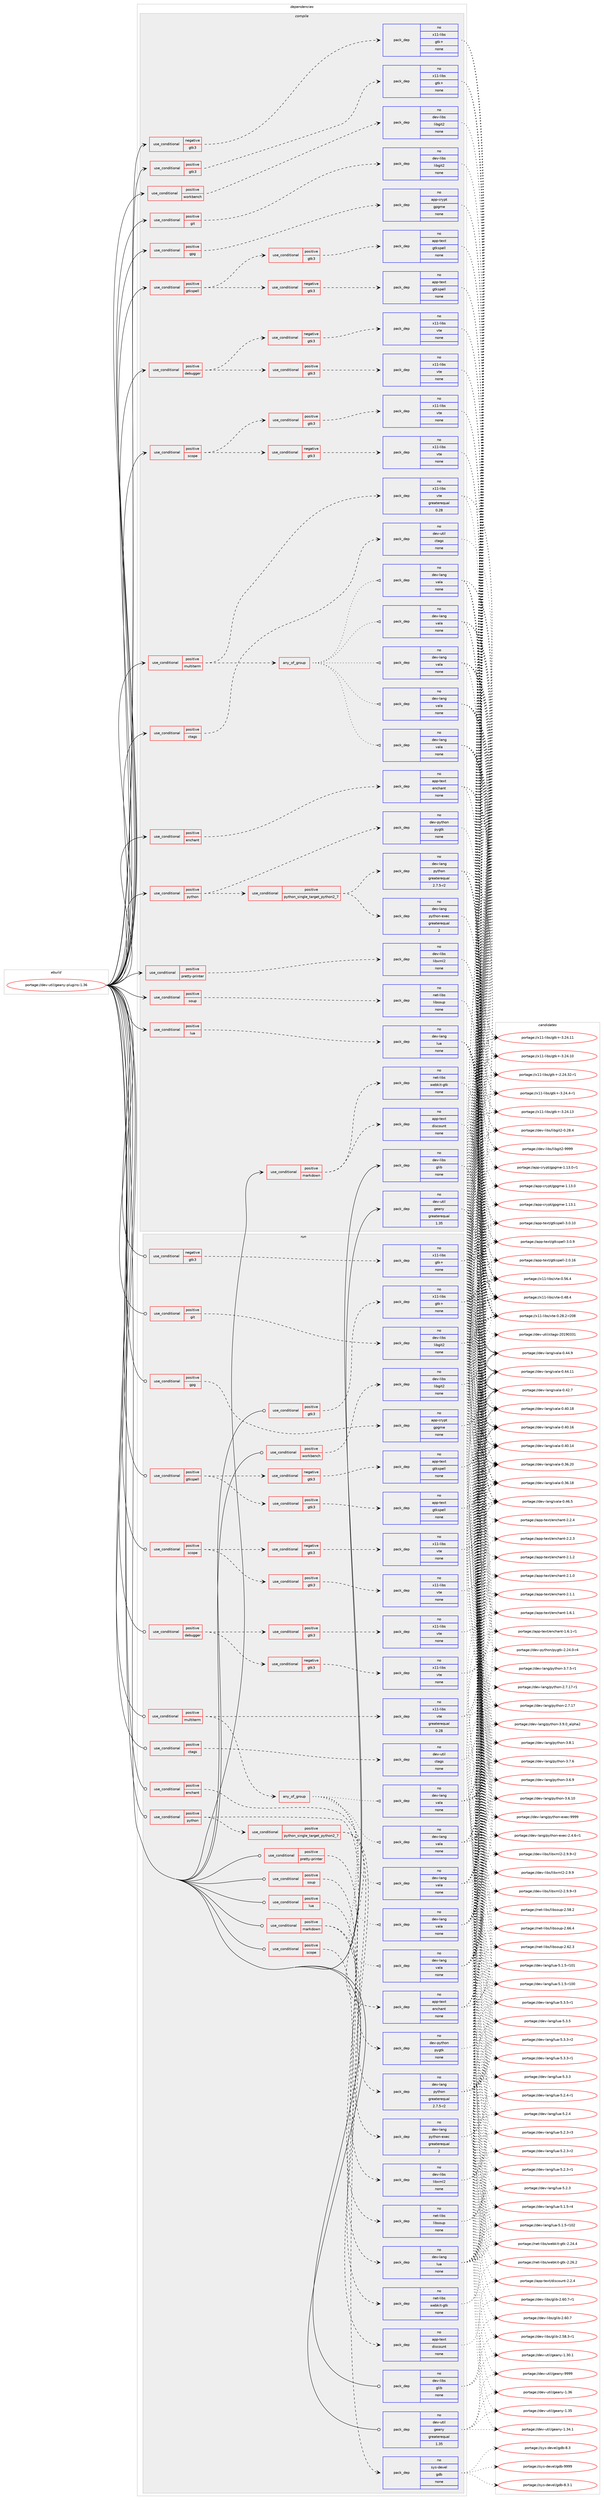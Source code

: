 digraph prolog {

# *************
# Graph options
# *************

newrank=true;
concentrate=true;
compound=true;
graph [rankdir=LR,fontname=Helvetica,fontsize=10,ranksep=1.5];#, ranksep=2.5, nodesep=0.2];
edge  [arrowhead=vee];
node  [fontname=Helvetica,fontsize=10];

# **********
# The ebuild
# **********

subgraph cluster_leftcol {
color=gray;
label=<<i>ebuild</i>>;
id [label="portage://dev-util/geany-plugins-1.36", color=red, width=4, href="../dev-util/geany-plugins-1.36.svg"];
}

# ****************
# The dependencies
# ****************

subgraph cluster_midcol {
color=gray;
label=<<i>dependencies</i>>;
subgraph cluster_compile {
fillcolor="#eeeeee";
style=filled;
label=<<i>compile</i>>;
subgraph cond62431 {
dependency301547 [label=<<TABLE BORDER="0" CELLBORDER="1" CELLSPACING="0" CELLPADDING="4"><TR><TD ROWSPAN="3" CELLPADDING="10">use_conditional</TD></TR><TR><TD>negative</TD></TR><TR><TD>gtk3</TD></TR></TABLE>>, shape=none, color=red];
subgraph pack234476 {
dependency301548 [label=<<TABLE BORDER="0" CELLBORDER="1" CELLSPACING="0" CELLPADDING="4" WIDTH="220"><TR><TD ROWSPAN="6" CELLPADDING="30">pack_dep</TD></TR><TR><TD WIDTH="110">no</TD></TR><TR><TD>x11-libs</TD></TR><TR><TD>gtk+</TD></TR><TR><TD>none</TD></TR><TR><TD></TD></TR></TABLE>>, shape=none, color=blue];
}
dependency301547:e -> dependency301548:w [weight=20,style="dashed",arrowhead="vee"];
}
id:e -> dependency301547:w [weight=20,style="solid",arrowhead="vee"];
subgraph cond62432 {
dependency301549 [label=<<TABLE BORDER="0" CELLBORDER="1" CELLSPACING="0" CELLPADDING="4"><TR><TD ROWSPAN="3" CELLPADDING="10">use_conditional</TD></TR><TR><TD>positive</TD></TR><TR><TD>ctags</TD></TR></TABLE>>, shape=none, color=red];
subgraph pack234477 {
dependency301550 [label=<<TABLE BORDER="0" CELLBORDER="1" CELLSPACING="0" CELLPADDING="4" WIDTH="220"><TR><TD ROWSPAN="6" CELLPADDING="30">pack_dep</TD></TR><TR><TD WIDTH="110">no</TD></TR><TR><TD>dev-util</TD></TR><TR><TD>ctags</TD></TR><TR><TD>none</TD></TR><TR><TD></TD></TR></TABLE>>, shape=none, color=blue];
}
dependency301549:e -> dependency301550:w [weight=20,style="dashed",arrowhead="vee"];
}
id:e -> dependency301549:w [weight=20,style="solid",arrowhead="vee"];
subgraph cond62433 {
dependency301551 [label=<<TABLE BORDER="0" CELLBORDER="1" CELLSPACING="0" CELLPADDING="4"><TR><TD ROWSPAN="3" CELLPADDING="10">use_conditional</TD></TR><TR><TD>positive</TD></TR><TR><TD>debugger</TD></TR></TABLE>>, shape=none, color=red];
subgraph cond62434 {
dependency301552 [label=<<TABLE BORDER="0" CELLBORDER="1" CELLSPACING="0" CELLPADDING="4"><TR><TD ROWSPAN="3" CELLPADDING="10">use_conditional</TD></TR><TR><TD>positive</TD></TR><TR><TD>gtk3</TD></TR></TABLE>>, shape=none, color=red];
subgraph pack234478 {
dependency301553 [label=<<TABLE BORDER="0" CELLBORDER="1" CELLSPACING="0" CELLPADDING="4" WIDTH="220"><TR><TD ROWSPAN="6" CELLPADDING="30">pack_dep</TD></TR><TR><TD WIDTH="110">no</TD></TR><TR><TD>x11-libs</TD></TR><TR><TD>vte</TD></TR><TR><TD>none</TD></TR><TR><TD></TD></TR></TABLE>>, shape=none, color=blue];
}
dependency301552:e -> dependency301553:w [weight=20,style="dashed",arrowhead="vee"];
}
dependency301551:e -> dependency301552:w [weight=20,style="dashed",arrowhead="vee"];
subgraph cond62435 {
dependency301554 [label=<<TABLE BORDER="0" CELLBORDER="1" CELLSPACING="0" CELLPADDING="4"><TR><TD ROWSPAN="3" CELLPADDING="10">use_conditional</TD></TR><TR><TD>negative</TD></TR><TR><TD>gtk3</TD></TR></TABLE>>, shape=none, color=red];
subgraph pack234479 {
dependency301555 [label=<<TABLE BORDER="0" CELLBORDER="1" CELLSPACING="0" CELLPADDING="4" WIDTH="220"><TR><TD ROWSPAN="6" CELLPADDING="30">pack_dep</TD></TR><TR><TD WIDTH="110">no</TD></TR><TR><TD>x11-libs</TD></TR><TR><TD>vte</TD></TR><TR><TD>none</TD></TR><TR><TD></TD></TR></TABLE>>, shape=none, color=blue];
}
dependency301554:e -> dependency301555:w [weight=20,style="dashed",arrowhead="vee"];
}
dependency301551:e -> dependency301554:w [weight=20,style="dashed",arrowhead="vee"];
}
id:e -> dependency301551:w [weight=20,style="solid",arrowhead="vee"];
subgraph cond62436 {
dependency301556 [label=<<TABLE BORDER="0" CELLBORDER="1" CELLSPACING="0" CELLPADDING="4"><TR><TD ROWSPAN="3" CELLPADDING="10">use_conditional</TD></TR><TR><TD>positive</TD></TR><TR><TD>enchant</TD></TR></TABLE>>, shape=none, color=red];
subgraph pack234480 {
dependency301557 [label=<<TABLE BORDER="0" CELLBORDER="1" CELLSPACING="0" CELLPADDING="4" WIDTH="220"><TR><TD ROWSPAN="6" CELLPADDING="30">pack_dep</TD></TR><TR><TD WIDTH="110">no</TD></TR><TR><TD>app-text</TD></TR><TR><TD>enchant</TD></TR><TR><TD>none</TD></TR><TR><TD></TD></TR></TABLE>>, shape=none, color=blue];
}
dependency301556:e -> dependency301557:w [weight=20,style="dashed",arrowhead="vee"];
}
id:e -> dependency301556:w [weight=20,style="solid",arrowhead="vee"];
subgraph cond62437 {
dependency301558 [label=<<TABLE BORDER="0" CELLBORDER="1" CELLSPACING="0" CELLPADDING="4"><TR><TD ROWSPAN="3" CELLPADDING="10">use_conditional</TD></TR><TR><TD>positive</TD></TR><TR><TD>git</TD></TR></TABLE>>, shape=none, color=red];
subgraph pack234481 {
dependency301559 [label=<<TABLE BORDER="0" CELLBORDER="1" CELLSPACING="0" CELLPADDING="4" WIDTH="220"><TR><TD ROWSPAN="6" CELLPADDING="30">pack_dep</TD></TR><TR><TD WIDTH="110">no</TD></TR><TR><TD>dev-libs</TD></TR><TR><TD>libgit2</TD></TR><TR><TD>none</TD></TR><TR><TD></TD></TR></TABLE>>, shape=none, color=blue];
}
dependency301558:e -> dependency301559:w [weight=20,style="dashed",arrowhead="vee"];
}
id:e -> dependency301558:w [weight=20,style="solid",arrowhead="vee"];
subgraph cond62438 {
dependency301560 [label=<<TABLE BORDER="0" CELLBORDER="1" CELLSPACING="0" CELLPADDING="4"><TR><TD ROWSPAN="3" CELLPADDING="10">use_conditional</TD></TR><TR><TD>positive</TD></TR><TR><TD>gpg</TD></TR></TABLE>>, shape=none, color=red];
subgraph pack234482 {
dependency301561 [label=<<TABLE BORDER="0" CELLBORDER="1" CELLSPACING="0" CELLPADDING="4" WIDTH="220"><TR><TD ROWSPAN="6" CELLPADDING="30">pack_dep</TD></TR><TR><TD WIDTH="110">no</TD></TR><TR><TD>app-crypt</TD></TR><TR><TD>gpgme</TD></TR><TR><TD>none</TD></TR><TR><TD></TD></TR></TABLE>>, shape=none, color=blue];
}
dependency301560:e -> dependency301561:w [weight=20,style="dashed",arrowhead="vee"];
}
id:e -> dependency301560:w [weight=20,style="solid",arrowhead="vee"];
subgraph cond62439 {
dependency301562 [label=<<TABLE BORDER="0" CELLBORDER="1" CELLSPACING="0" CELLPADDING="4"><TR><TD ROWSPAN="3" CELLPADDING="10">use_conditional</TD></TR><TR><TD>positive</TD></TR><TR><TD>gtk3</TD></TR></TABLE>>, shape=none, color=red];
subgraph pack234483 {
dependency301563 [label=<<TABLE BORDER="0" CELLBORDER="1" CELLSPACING="0" CELLPADDING="4" WIDTH="220"><TR><TD ROWSPAN="6" CELLPADDING="30">pack_dep</TD></TR><TR><TD WIDTH="110">no</TD></TR><TR><TD>x11-libs</TD></TR><TR><TD>gtk+</TD></TR><TR><TD>none</TD></TR><TR><TD></TD></TR></TABLE>>, shape=none, color=blue];
}
dependency301562:e -> dependency301563:w [weight=20,style="dashed",arrowhead="vee"];
}
id:e -> dependency301562:w [weight=20,style="solid",arrowhead="vee"];
subgraph cond62440 {
dependency301564 [label=<<TABLE BORDER="0" CELLBORDER="1" CELLSPACING="0" CELLPADDING="4"><TR><TD ROWSPAN="3" CELLPADDING="10">use_conditional</TD></TR><TR><TD>positive</TD></TR><TR><TD>gtkspell</TD></TR></TABLE>>, shape=none, color=red];
subgraph cond62441 {
dependency301565 [label=<<TABLE BORDER="0" CELLBORDER="1" CELLSPACING="0" CELLPADDING="4"><TR><TD ROWSPAN="3" CELLPADDING="10">use_conditional</TD></TR><TR><TD>positive</TD></TR><TR><TD>gtk3</TD></TR></TABLE>>, shape=none, color=red];
subgraph pack234484 {
dependency301566 [label=<<TABLE BORDER="0" CELLBORDER="1" CELLSPACING="0" CELLPADDING="4" WIDTH="220"><TR><TD ROWSPAN="6" CELLPADDING="30">pack_dep</TD></TR><TR><TD WIDTH="110">no</TD></TR><TR><TD>app-text</TD></TR><TR><TD>gtkspell</TD></TR><TR><TD>none</TD></TR><TR><TD></TD></TR></TABLE>>, shape=none, color=blue];
}
dependency301565:e -> dependency301566:w [weight=20,style="dashed",arrowhead="vee"];
}
dependency301564:e -> dependency301565:w [weight=20,style="dashed",arrowhead="vee"];
subgraph cond62442 {
dependency301567 [label=<<TABLE BORDER="0" CELLBORDER="1" CELLSPACING="0" CELLPADDING="4"><TR><TD ROWSPAN="3" CELLPADDING="10">use_conditional</TD></TR><TR><TD>negative</TD></TR><TR><TD>gtk3</TD></TR></TABLE>>, shape=none, color=red];
subgraph pack234485 {
dependency301568 [label=<<TABLE BORDER="0" CELLBORDER="1" CELLSPACING="0" CELLPADDING="4" WIDTH="220"><TR><TD ROWSPAN="6" CELLPADDING="30">pack_dep</TD></TR><TR><TD WIDTH="110">no</TD></TR><TR><TD>app-text</TD></TR><TR><TD>gtkspell</TD></TR><TR><TD>none</TD></TR><TR><TD></TD></TR></TABLE>>, shape=none, color=blue];
}
dependency301567:e -> dependency301568:w [weight=20,style="dashed",arrowhead="vee"];
}
dependency301564:e -> dependency301567:w [weight=20,style="dashed",arrowhead="vee"];
}
id:e -> dependency301564:w [weight=20,style="solid",arrowhead="vee"];
subgraph cond62443 {
dependency301569 [label=<<TABLE BORDER="0" CELLBORDER="1" CELLSPACING="0" CELLPADDING="4"><TR><TD ROWSPAN="3" CELLPADDING="10">use_conditional</TD></TR><TR><TD>positive</TD></TR><TR><TD>lua</TD></TR></TABLE>>, shape=none, color=red];
subgraph pack234486 {
dependency301570 [label=<<TABLE BORDER="0" CELLBORDER="1" CELLSPACING="0" CELLPADDING="4" WIDTH="220"><TR><TD ROWSPAN="6" CELLPADDING="30">pack_dep</TD></TR><TR><TD WIDTH="110">no</TD></TR><TR><TD>dev-lang</TD></TR><TR><TD>lua</TD></TR><TR><TD>none</TD></TR><TR><TD></TD></TR></TABLE>>, shape=none, color=blue];
}
dependency301569:e -> dependency301570:w [weight=20,style="dashed",arrowhead="vee"];
}
id:e -> dependency301569:w [weight=20,style="solid",arrowhead="vee"];
subgraph cond62444 {
dependency301571 [label=<<TABLE BORDER="0" CELLBORDER="1" CELLSPACING="0" CELLPADDING="4"><TR><TD ROWSPAN="3" CELLPADDING="10">use_conditional</TD></TR><TR><TD>positive</TD></TR><TR><TD>markdown</TD></TR></TABLE>>, shape=none, color=red];
subgraph pack234487 {
dependency301572 [label=<<TABLE BORDER="0" CELLBORDER="1" CELLSPACING="0" CELLPADDING="4" WIDTH="220"><TR><TD ROWSPAN="6" CELLPADDING="30">pack_dep</TD></TR><TR><TD WIDTH="110">no</TD></TR><TR><TD>app-text</TD></TR><TR><TD>discount</TD></TR><TR><TD>none</TD></TR><TR><TD></TD></TR></TABLE>>, shape=none, color=blue];
}
dependency301571:e -> dependency301572:w [weight=20,style="dashed",arrowhead="vee"];
subgraph pack234488 {
dependency301573 [label=<<TABLE BORDER="0" CELLBORDER="1" CELLSPACING="0" CELLPADDING="4" WIDTH="220"><TR><TD ROWSPAN="6" CELLPADDING="30">pack_dep</TD></TR><TR><TD WIDTH="110">no</TD></TR><TR><TD>net-libs</TD></TR><TR><TD>webkit-gtk</TD></TR><TR><TD>none</TD></TR><TR><TD></TD></TR></TABLE>>, shape=none, color=blue];
}
dependency301571:e -> dependency301573:w [weight=20,style="dashed",arrowhead="vee"];
}
id:e -> dependency301571:w [weight=20,style="solid",arrowhead="vee"];
subgraph cond62445 {
dependency301574 [label=<<TABLE BORDER="0" CELLBORDER="1" CELLSPACING="0" CELLPADDING="4"><TR><TD ROWSPAN="3" CELLPADDING="10">use_conditional</TD></TR><TR><TD>positive</TD></TR><TR><TD>multiterm</TD></TR></TABLE>>, shape=none, color=red];
subgraph any4437 {
dependency301575 [label=<<TABLE BORDER="0" CELLBORDER="1" CELLSPACING="0" CELLPADDING="4"><TR><TD CELLPADDING="10">any_of_group</TD></TR></TABLE>>, shape=none, color=red];subgraph pack234489 {
dependency301576 [label=<<TABLE BORDER="0" CELLBORDER="1" CELLSPACING="0" CELLPADDING="4" WIDTH="220"><TR><TD ROWSPAN="6" CELLPADDING="30">pack_dep</TD></TR><TR><TD WIDTH="110">no</TD></TR><TR><TD>dev-lang</TD></TR><TR><TD>vala</TD></TR><TR><TD>none</TD></TR><TR><TD></TD></TR></TABLE>>, shape=none, color=blue];
}
dependency301575:e -> dependency301576:w [weight=20,style="dotted",arrowhead="oinv"];
subgraph pack234490 {
dependency301577 [label=<<TABLE BORDER="0" CELLBORDER="1" CELLSPACING="0" CELLPADDING="4" WIDTH="220"><TR><TD ROWSPAN="6" CELLPADDING="30">pack_dep</TD></TR><TR><TD WIDTH="110">no</TD></TR><TR><TD>dev-lang</TD></TR><TR><TD>vala</TD></TR><TR><TD>none</TD></TR><TR><TD></TD></TR></TABLE>>, shape=none, color=blue];
}
dependency301575:e -> dependency301577:w [weight=20,style="dotted",arrowhead="oinv"];
subgraph pack234491 {
dependency301578 [label=<<TABLE BORDER="0" CELLBORDER="1" CELLSPACING="0" CELLPADDING="4" WIDTH="220"><TR><TD ROWSPAN="6" CELLPADDING="30">pack_dep</TD></TR><TR><TD WIDTH="110">no</TD></TR><TR><TD>dev-lang</TD></TR><TR><TD>vala</TD></TR><TR><TD>none</TD></TR><TR><TD></TD></TR></TABLE>>, shape=none, color=blue];
}
dependency301575:e -> dependency301578:w [weight=20,style="dotted",arrowhead="oinv"];
subgraph pack234492 {
dependency301579 [label=<<TABLE BORDER="0" CELLBORDER="1" CELLSPACING="0" CELLPADDING="4" WIDTH="220"><TR><TD ROWSPAN="6" CELLPADDING="30">pack_dep</TD></TR><TR><TD WIDTH="110">no</TD></TR><TR><TD>dev-lang</TD></TR><TR><TD>vala</TD></TR><TR><TD>none</TD></TR><TR><TD></TD></TR></TABLE>>, shape=none, color=blue];
}
dependency301575:e -> dependency301579:w [weight=20,style="dotted",arrowhead="oinv"];
subgraph pack234493 {
dependency301580 [label=<<TABLE BORDER="0" CELLBORDER="1" CELLSPACING="0" CELLPADDING="4" WIDTH="220"><TR><TD ROWSPAN="6" CELLPADDING="30">pack_dep</TD></TR><TR><TD WIDTH="110">no</TD></TR><TR><TD>dev-lang</TD></TR><TR><TD>vala</TD></TR><TR><TD>none</TD></TR><TR><TD></TD></TR></TABLE>>, shape=none, color=blue];
}
dependency301575:e -> dependency301580:w [weight=20,style="dotted",arrowhead="oinv"];
}
dependency301574:e -> dependency301575:w [weight=20,style="dashed",arrowhead="vee"];
subgraph pack234494 {
dependency301581 [label=<<TABLE BORDER="0" CELLBORDER="1" CELLSPACING="0" CELLPADDING="4" WIDTH="220"><TR><TD ROWSPAN="6" CELLPADDING="30">pack_dep</TD></TR><TR><TD WIDTH="110">no</TD></TR><TR><TD>x11-libs</TD></TR><TR><TD>vte</TD></TR><TR><TD>greaterequal</TD></TR><TR><TD>0.28</TD></TR></TABLE>>, shape=none, color=blue];
}
dependency301574:e -> dependency301581:w [weight=20,style="dashed",arrowhead="vee"];
}
id:e -> dependency301574:w [weight=20,style="solid",arrowhead="vee"];
subgraph cond62446 {
dependency301582 [label=<<TABLE BORDER="0" CELLBORDER="1" CELLSPACING="0" CELLPADDING="4"><TR><TD ROWSPAN="3" CELLPADDING="10">use_conditional</TD></TR><TR><TD>positive</TD></TR><TR><TD>pretty-printer</TD></TR></TABLE>>, shape=none, color=red];
subgraph pack234495 {
dependency301583 [label=<<TABLE BORDER="0" CELLBORDER="1" CELLSPACING="0" CELLPADDING="4" WIDTH="220"><TR><TD ROWSPAN="6" CELLPADDING="30">pack_dep</TD></TR><TR><TD WIDTH="110">no</TD></TR><TR><TD>dev-libs</TD></TR><TR><TD>libxml2</TD></TR><TR><TD>none</TD></TR><TR><TD></TD></TR></TABLE>>, shape=none, color=blue];
}
dependency301582:e -> dependency301583:w [weight=20,style="dashed",arrowhead="vee"];
}
id:e -> dependency301582:w [weight=20,style="solid",arrowhead="vee"];
subgraph cond62447 {
dependency301584 [label=<<TABLE BORDER="0" CELLBORDER="1" CELLSPACING="0" CELLPADDING="4"><TR><TD ROWSPAN="3" CELLPADDING="10">use_conditional</TD></TR><TR><TD>positive</TD></TR><TR><TD>python</TD></TR></TABLE>>, shape=none, color=red];
subgraph pack234496 {
dependency301585 [label=<<TABLE BORDER="0" CELLBORDER="1" CELLSPACING="0" CELLPADDING="4" WIDTH="220"><TR><TD ROWSPAN="6" CELLPADDING="30">pack_dep</TD></TR><TR><TD WIDTH="110">no</TD></TR><TR><TD>dev-python</TD></TR><TR><TD>pygtk</TD></TR><TR><TD>none</TD></TR><TR><TD></TD></TR></TABLE>>, shape=none, color=blue];
}
dependency301584:e -> dependency301585:w [weight=20,style="dashed",arrowhead="vee"];
subgraph cond62448 {
dependency301586 [label=<<TABLE BORDER="0" CELLBORDER="1" CELLSPACING="0" CELLPADDING="4"><TR><TD ROWSPAN="3" CELLPADDING="10">use_conditional</TD></TR><TR><TD>positive</TD></TR><TR><TD>python_single_target_python2_7</TD></TR></TABLE>>, shape=none, color=red];
subgraph pack234497 {
dependency301587 [label=<<TABLE BORDER="0" CELLBORDER="1" CELLSPACING="0" CELLPADDING="4" WIDTH="220"><TR><TD ROWSPAN="6" CELLPADDING="30">pack_dep</TD></TR><TR><TD WIDTH="110">no</TD></TR><TR><TD>dev-lang</TD></TR><TR><TD>python</TD></TR><TR><TD>greaterequal</TD></TR><TR><TD>2.7.5-r2</TD></TR></TABLE>>, shape=none, color=blue];
}
dependency301586:e -> dependency301587:w [weight=20,style="dashed",arrowhead="vee"];
subgraph pack234498 {
dependency301588 [label=<<TABLE BORDER="0" CELLBORDER="1" CELLSPACING="0" CELLPADDING="4" WIDTH="220"><TR><TD ROWSPAN="6" CELLPADDING="30">pack_dep</TD></TR><TR><TD WIDTH="110">no</TD></TR><TR><TD>dev-lang</TD></TR><TR><TD>python-exec</TD></TR><TR><TD>greaterequal</TD></TR><TR><TD>2</TD></TR></TABLE>>, shape=none, color=blue];
}
dependency301586:e -> dependency301588:w [weight=20,style="dashed",arrowhead="vee"];
}
dependency301584:e -> dependency301586:w [weight=20,style="dashed",arrowhead="vee"];
}
id:e -> dependency301584:w [weight=20,style="solid",arrowhead="vee"];
subgraph cond62449 {
dependency301589 [label=<<TABLE BORDER="0" CELLBORDER="1" CELLSPACING="0" CELLPADDING="4"><TR><TD ROWSPAN="3" CELLPADDING="10">use_conditional</TD></TR><TR><TD>positive</TD></TR><TR><TD>scope</TD></TR></TABLE>>, shape=none, color=red];
subgraph cond62450 {
dependency301590 [label=<<TABLE BORDER="0" CELLBORDER="1" CELLSPACING="0" CELLPADDING="4"><TR><TD ROWSPAN="3" CELLPADDING="10">use_conditional</TD></TR><TR><TD>positive</TD></TR><TR><TD>gtk3</TD></TR></TABLE>>, shape=none, color=red];
subgraph pack234499 {
dependency301591 [label=<<TABLE BORDER="0" CELLBORDER="1" CELLSPACING="0" CELLPADDING="4" WIDTH="220"><TR><TD ROWSPAN="6" CELLPADDING="30">pack_dep</TD></TR><TR><TD WIDTH="110">no</TD></TR><TR><TD>x11-libs</TD></TR><TR><TD>vte</TD></TR><TR><TD>none</TD></TR><TR><TD></TD></TR></TABLE>>, shape=none, color=blue];
}
dependency301590:e -> dependency301591:w [weight=20,style="dashed",arrowhead="vee"];
}
dependency301589:e -> dependency301590:w [weight=20,style="dashed",arrowhead="vee"];
subgraph cond62451 {
dependency301592 [label=<<TABLE BORDER="0" CELLBORDER="1" CELLSPACING="0" CELLPADDING="4"><TR><TD ROWSPAN="3" CELLPADDING="10">use_conditional</TD></TR><TR><TD>negative</TD></TR><TR><TD>gtk3</TD></TR></TABLE>>, shape=none, color=red];
subgraph pack234500 {
dependency301593 [label=<<TABLE BORDER="0" CELLBORDER="1" CELLSPACING="0" CELLPADDING="4" WIDTH="220"><TR><TD ROWSPAN="6" CELLPADDING="30">pack_dep</TD></TR><TR><TD WIDTH="110">no</TD></TR><TR><TD>x11-libs</TD></TR><TR><TD>vte</TD></TR><TR><TD>none</TD></TR><TR><TD></TD></TR></TABLE>>, shape=none, color=blue];
}
dependency301592:e -> dependency301593:w [weight=20,style="dashed",arrowhead="vee"];
}
dependency301589:e -> dependency301592:w [weight=20,style="dashed",arrowhead="vee"];
}
id:e -> dependency301589:w [weight=20,style="solid",arrowhead="vee"];
subgraph cond62452 {
dependency301594 [label=<<TABLE BORDER="0" CELLBORDER="1" CELLSPACING="0" CELLPADDING="4"><TR><TD ROWSPAN="3" CELLPADDING="10">use_conditional</TD></TR><TR><TD>positive</TD></TR><TR><TD>soup</TD></TR></TABLE>>, shape=none, color=red];
subgraph pack234501 {
dependency301595 [label=<<TABLE BORDER="0" CELLBORDER="1" CELLSPACING="0" CELLPADDING="4" WIDTH="220"><TR><TD ROWSPAN="6" CELLPADDING="30">pack_dep</TD></TR><TR><TD WIDTH="110">no</TD></TR><TR><TD>net-libs</TD></TR><TR><TD>libsoup</TD></TR><TR><TD>none</TD></TR><TR><TD></TD></TR></TABLE>>, shape=none, color=blue];
}
dependency301594:e -> dependency301595:w [weight=20,style="dashed",arrowhead="vee"];
}
id:e -> dependency301594:w [weight=20,style="solid",arrowhead="vee"];
subgraph cond62453 {
dependency301596 [label=<<TABLE BORDER="0" CELLBORDER="1" CELLSPACING="0" CELLPADDING="4"><TR><TD ROWSPAN="3" CELLPADDING="10">use_conditional</TD></TR><TR><TD>positive</TD></TR><TR><TD>workbench</TD></TR></TABLE>>, shape=none, color=red];
subgraph pack234502 {
dependency301597 [label=<<TABLE BORDER="0" CELLBORDER="1" CELLSPACING="0" CELLPADDING="4" WIDTH="220"><TR><TD ROWSPAN="6" CELLPADDING="30">pack_dep</TD></TR><TR><TD WIDTH="110">no</TD></TR><TR><TD>dev-libs</TD></TR><TR><TD>libgit2</TD></TR><TR><TD>none</TD></TR><TR><TD></TD></TR></TABLE>>, shape=none, color=blue];
}
dependency301596:e -> dependency301597:w [weight=20,style="dashed",arrowhead="vee"];
}
id:e -> dependency301596:w [weight=20,style="solid",arrowhead="vee"];
subgraph pack234503 {
dependency301598 [label=<<TABLE BORDER="0" CELLBORDER="1" CELLSPACING="0" CELLPADDING="4" WIDTH="220"><TR><TD ROWSPAN="6" CELLPADDING="30">pack_dep</TD></TR><TR><TD WIDTH="110">no</TD></TR><TR><TD>dev-libs</TD></TR><TR><TD>glib</TD></TR><TR><TD>none</TD></TR><TR><TD></TD></TR></TABLE>>, shape=none, color=blue];
}
id:e -> dependency301598:w [weight=20,style="solid",arrowhead="vee"];
subgraph pack234504 {
dependency301599 [label=<<TABLE BORDER="0" CELLBORDER="1" CELLSPACING="0" CELLPADDING="4" WIDTH="220"><TR><TD ROWSPAN="6" CELLPADDING="30">pack_dep</TD></TR><TR><TD WIDTH="110">no</TD></TR><TR><TD>dev-util</TD></TR><TR><TD>geany</TD></TR><TR><TD>greaterequal</TD></TR><TR><TD>1.35</TD></TR></TABLE>>, shape=none, color=blue];
}
id:e -> dependency301599:w [weight=20,style="solid",arrowhead="vee"];
}
subgraph cluster_compileandrun {
fillcolor="#eeeeee";
style=filled;
label=<<i>compile and run</i>>;
}
subgraph cluster_run {
fillcolor="#eeeeee";
style=filled;
label=<<i>run</i>>;
subgraph cond62454 {
dependency301600 [label=<<TABLE BORDER="0" CELLBORDER="1" CELLSPACING="0" CELLPADDING="4"><TR><TD ROWSPAN="3" CELLPADDING="10">use_conditional</TD></TR><TR><TD>negative</TD></TR><TR><TD>gtk3</TD></TR></TABLE>>, shape=none, color=red];
subgraph pack234505 {
dependency301601 [label=<<TABLE BORDER="0" CELLBORDER="1" CELLSPACING="0" CELLPADDING="4" WIDTH="220"><TR><TD ROWSPAN="6" CELLPADDING="30">pack_dep</TD></TR><TR><TD WIDTH="110">no</TD></TR><TR><TD>x11-libs</TD></TR><TR><TD>gtk+</TD></TR><TR><TD>none</TD></TR><TR><TD></TD></TR></TABLE>>, shape=none, color=blue];
}
dependency301600:e -> dependency301601:w [weight=20,style="dashed",arrowhead="vee"];
}
id:e -> dependency301600:w [weight=20,style="solid",arrowhead="odot"];
subgraph cond62455 {
dependency301602 [label=<<TABLE BORDER="0" CELLBORDER="1" CELLSPACING="0" CELLPADDING="4"><TR><TD ROWSPAN="3" CELLPADDING="10">use_conditional</TD></TR><TR><TD>positive</TD></TR><TR><TD>ctags</TD></TR></TABLE>>, shape=none, color=red];
subgraph pack234506 {
dependency301603 [label=<<TABLE BORDER="0" CELLBORDER="1" CELLSPACING="0" CELLPADDING="4" WIDTH="220"><TR><TD ROWSPAN="6" CELLPADDING="30">pack_dep</TD></TR><TR><TD WIDTH="110">no</TD></TR><TR><TD>dev-util</TD></TR><TR><TD>ctags</TD></TR><TR><TD>none</TD></TR><TR><TD></TD></TR></TABLE>>, shape=none, color=blue];
}
dependency301602:e -> dependency301603:w [weight=20,style="dashed",arrowhead="vee"];
}
id:e -> dependency301602:w [weight=20,style="solid",arrowhead="odot"];
subgraph cond62456 {
dependency301604 [label=<<TABLE BORDER="0" CELLBORDER="1" CELLSPACING="0" CELLPADDING="4"><TR><TD ROWSPAN="3" CELLPADDING="10">use_conditional</TD></TR><TR><TD>positive</TD></TR><TR><TD>debugger</TD></TR></TABLE>>, shape=none, color=red];
subgraph cond62457 {
dependency301605 [label=<<TABLE BORDER="0" CELLBORDER="1" CELLSPACING="0" CELLPADDING="4"><TR><TD ROWSPAN="3" CELLPADDING="10">use_conditional</TD></TR><TR><TD>positive</TD></TR><TR><TD>gtk3</TD></TR></TABLE>>, shape=none, color=red];
subgraph pack234507 {
dependency301606 [label=<<TABLE BORDER="0" CELLBORDER="1" CELLSPACING="0" CELLPADDING="4" WIDTH="220"><TR><TD ROWSPAN="6" CELLPADDING="30">pack_dep</TD></TR><TR><TD WIDTH="110">no</TD></TR><TR><TD>x11-libs</TD></TR><TR><TD>vte</TD></TR><TR><TD>none</TD></TR><TR><TD></TD></TR></TABLE>>, shape=none, color=blue];
}
dependency301605:e -> dependency301606:w [weight=20,style="dashed",arrowhead="vee"];
}
dependency301604:e -> dependency301605:w [weight=20,style="dashed",arrowhead="vee"];
subgraph cond62458 {
dependency301607 [label=<<TABLE BORDER="0" CELLBORDER="1" CELLSPACING="0" CELLPADDING="4"><TR><TD ROWSPAN="3" CELLPADDING="10">use_conditional</TD></TR><TR><TD>negative</TD></TR><TR><TD>gtk3</TD></TR></TABLE>>, shape=none, color=red];
subgraph pack234508 {
dependency301608 [label=<<TABLE BORDER="0" CELLBORDER="1" CELLSPACING="0" CELLPADDING="4" WIDTH="220"><TR><TD ROWSPAN="6" CELLPADDING="30">pack_dep</TD></TR><TR><TD WIDTH="110">no</TD></TR><TR><TD>x11-libs</TD></TR><TR><TD>vte</TD></TR><TR><TD>none</TD></TR><TR><TD></TD></TR></TABLE>>, shape=none, color=blue];
}
dependency301607:e -> dependency301608:w [weight=20,style="dashed",arrowhead="vee"];
}
dependency301604:e -> dependency301607:w [weight=20,style="dashed",arrowhead="vee"];
}
id:e -> dependency301604:w [weight=20,style="solid",arrowhead="odot"];
subgraph cond62459 {
dependency301609 [label=<<TABLE BORDER="0" CELLBORDER="1" CELLSPACING="0" CELLPADDING="4"><TR><TD ROWSPAN="3" CELLPADDING="10">use_conditional</TD></TR><TR><TD>positive</TD></TR><TR><TD>enchant</TD></TR></TABLE>>, shape=none, color=red];
subgraph pack234509 {
dependency301610 [label=<<TABLE BORDER="0" CELLBORDER="1" CELLSPACING="0" CELLPADDING="4" WIDTH="220"><TR><TD ROWSPAN="6" CELLPADDING="30">pack_dep</TD></TR><TR><TD WIDTH="110">no</TD></TR><TR><TD>app-text</TD></TR><TR><TD>enchant</TD></TR><TR><TD>none</TD></TR><TR><TD></TD></TR></TABLE>>, shape=none, color=blue];
}
dependency301609:e -> dependency301610:w [weight=20,style="dashed",arrowhead="vee"];
}
id:e -> dependency301609:w [weight=20,style="solid",arrowhead="odot"];
subgraph cond62460 {
dependency301611 [label=<<TABLE BORDER="0" CELLBORDER="1" CELLSPACING="0" CELLPADDING="4"><TR><TD ROWSPAN="3" CELLPADDING="10">use_conditional</TD></TR><TR><TD>positive</TD></TR><TR><TD>git</TD></TR></TABLE>>, shape=none, color=red];
subgraph pack234510 {
dependency301612 [label=<<TABLE BORDER="0" CELLBORDER="1" CELLSPACING="0" CELLPADDING="4" WIDTH="220"><TR><TD ROWSPAN="6" CELLPADDING="30">pack_dep</TD></TR><TR><TD WIDTH="110">no</TD></TR><TR><TD>dev-libs</TD></TR><TR><TD>libgit2</TD></TR><TR><TD>none</TD></TR><TR><TD></TD></TR></TABLE>>, shape=none, color=blue];
}
dependency301611:e -> dependency301612:w [weight=20,style="dashed",arrowhead="vee"];
}
id:e -> dependency301611:w [weight=20,style="solid",arrowhead="odot"];
subgraph cond62461 {
dependency301613 [label=<<TABLE BORDER="0" CELLBORDER="1" CELLSPACING="0" CELLPADDING="4"><TR><TD ROWSPAN="3" CELLPADDING="10">use_conditional</TD></TR><TR><TD>positive</TD></TR><TR><TD>gpg</TD></TR></TABLE>>, shape=none, color=red];
subgraph pack234511 {
dependency301614 [label=<<TABLE BORDER="0" CELLBORDER="1" CELLSPACING="0" CELLPADDING="4" WIDTH="220"><TR><TD ROWSPAN="6" CELLPADDING="30">pack_dep</TD></TR><TR><TD WIDTH="110">no</TD></TR><TR><TD>app-crypt</TD></TR><TR><TD>gpgme</TD></TR><TR><TD>none</TD></TR><TR><TD></TD></TR></TABLE>>, shape=none, color=blue];
}
dependency301613:e -> dependency301614:w [weight=20,style="dashed",arrowhead="vee"];
}
id:e -> dependency301613:w [weight=20,style="solid",arrowhead="odot"];
subgraph cond62462 {
dependency301615 [label=<<TABLE BORDER="0" CELLBORDER="1" CELLSPACING="0" CELLPADDING="4"><TR><TD ROWSPAN="3" CELLPADDING="10">use_conditional</TD></TR><TR><TD>positive</TD></TR><TR><TD>gtk3</TD></TR></TABLE>>, shape=none, color=red];
subgraph pack234512 {
dependency301616 [label=<<TABLE BORDER="0" CELLBORDER="1" CELLSPACING="0" CELLPADDING="4" WIDTH="220"><TR><TD ROWSPAN="6" CELLPADDING="30">pack_dep</TD></TR><TR><TD WIDTH="110">no</TD></TR><TR><TD>x11-libs</TD></TR><TR><TD>gtk+</TD></TR><TR><TD>none</TD></TR><TR><TD></TD></TR></TABLE>>, shape=none, color=blue];
}
dependency301615:e -> dependency301616:w [weight=20,style="dashed",arrowhead="vee"];
}
id:e -> dependency301615:w [weight=20,style="solid",arrowhead="odot"];
subgraph cond62463 {
dependency301617 [label=<<TABLE BORDER="0" CELLBORDER="1" CELLSPACING="0" CELLPADDING="4"><TR><TD ROWSPAN="3" CELLPADDING="10">use_conditional</TD></TR><TR><TD>positive</TD></TR><TR><TD>gtkspell</TD></TR></TABLE>>, shape=none, color=red];
subgraph cond62464 {
dependency301618 [label=<<TABLE BORDER="0" CELLBORDER="1" CELLSPACING="0" CELLPADDING="4"><TR><TD ROWSPAN="3" CELLPADDING="10">use_conditional</TD></TR><TR><TD>positive</TD></TR><TR><TD>gtk3</TD></TR></TABLE>>, shape=none, color=red];
subgraph pack234513 {
dependency301619 [label=<<TABLE BORDER="0" CELLBORDER="1" CELLSPACING="0" CELLPADDING="4" WIDTH="220"><TR><TD ROWSPAN="6" CELLPADDING="30">pack_dep</TD></TR><TR><TD WIDTH="110">no</TD></TR><TR><TD>app-text</TD></TR><TR><TD>gtkspell</TD></TR><TR><TD>none</TD></TR><TR><TD></TD></TR></TABLE>>, shape=none, color=blue];
}
dependency301618:e -> dependency301619:w [weight=20,style="dashed",arrowhead="vee"];
}
dependency301617:e -> dependency301618:w [weight=20,style="dashed",arrowhead="vee"];
subgraph cond62465 {
dependency301620 [label=<<TABLE BORDER="0" CELLBORDER="1" CELLSPACING="0" CELLPADDING="4"><TR><TD ROWSPAN="3" CELLPADDING="10">use_conditional</TD></TR><TR><TD>negative</TD></TR><TR><TD>gtk3</TD></TR></TABLE>>, shape=none, color=red];
subgraph pack234514 {
dependency301621 [label=<<TABLE BORDER="0" CELLBORDER="1" CELLSPACING="0" CELLPADDING="4" WIDTH="220"><TR><TD ROWSPAN="6" CELLPADDING="30">pack_dep</TD></TR><TR><TD WIDTH="110">no</TD></TR><TR><TD>app-text</TD></TR><TR><TD>gtkspell</TD></TR><TR><TD>none</TD></TR><TR><TD></TD></TR></TABLE>>, shape=none, color=blue];
}
dependency301620:e -> dependency301621:w [weight=20,style="dashed",arrowhead="vee"];
}
dependency301617:e -> dependency301620:w [weight=20,style="dashed",arrowhead="vee"];
}
id:e -> dependency301617:w [weight=20,style="solid",arrowhead="odot"];
subgraph cond62466 {
dependency301622 [label=<<TABLE BORDER="0" CELLBORDER="1" CELLSPACING="0" CELLPADDING="4"><TR><TD ROWSPAN="3" CELLPADDING="10">use_conditional</TD></TR><TR><TD>positive</TD></TR><TR><TD>lua</TD></TR></TABLE>>, shape=none, color=red];
subgraph pack234515 {
dependency301623 [label=<<TABLE BORDER="0" CELLBORDER="1" CELLSPACING="0" CELLPADDING="4" WIDTH="220"><TR><TD ROWSPAN="6" CELLPADDING="30">pack_dep</TD></TR><TR><TD WIDTH="110">no</TD></TR><TR><TD>dev-lang</TD></TR><TR><TD>lua</TD></TR><TR><TD>none</TD></TR><TR><TD></TD></TR></TABLE>>, shape=none, color=blue];
}
dependency301622:e -> dependency301623:w [weight=20,style="dashed",arrowhead="vee"];
}
id:e -> dependency301622:w [weight=20,style="solid",arrowhead="odot"];
subgraph cond62467 {
dependency301624 [label=<<TABLE BORDER="0" CELLBORDER="1" CELLSPACING="0" CELLPADDING="4"><TR><TD ROWSPAN="3" CELLPADDING="10">use_conditional</TD></TR><TR><TD>positive</TD></TR><TR><TD>markdown</TD></TR></TABLE>>, shape=none, color=red];
subgraph pack234516 {
dependency301625 [label=<<TABLE BORDER="0" CELLBORDER="1" CELLSPACING="0" CELLPADDING="4" WIDTH="220"><TR><TD ROWSPAN="6" CELLPADDING="30">pack_dep</TD></TR><TR><TD WIDTH="110">no</TD></TR><TR><TD>app-text</TD></TR><TR><TD>discount</TD></TR><TR><TD>none</TD></TR><TR><TD></TD></TR></TABLE>>, shape=none, color=blue];
}
dependency301624:e -> dependency301625:w [weight=20,style="dashed",arrowhead="vee"];
subgraph pack234517 {
dependency301626 [label=<<TABLE BORDER="0" CELLBORDER="1" CELLSPACING="0" CELLPADDING="4" WIDTH="220"><TR><TD ROWSPAN="6" CELLPADDING="30">pack_dep</TD></TR><TR><TD WIDTH="110">no</TD></TR><TR><TD>net-libs</TD></TR><TR><TD>webkit-gtk</TD></TR><TR><TD>none</TD></TR><TR><TD></TD></TR></TABLE>>, shape=none, color=blue];
}
dependency301624:e -> dependency301626:w [weight=20,style="dashed",arrowhead="vee"];
}
id:e -> dependency301624:w [weight=20,style="solid",arrowhead="odot"];
subgraph cond62468 {
dependency301627 [label=<<TABLE BORDER="0" CELLBORDER="1" CELLSPACING="0" CELLPADDING="4"><TR><TD ROWSPAN="3" CELLPADDING="10">use_conditional</TD></TR><TR><TD>positive</TD></TR><TR><TD>multiterm</TD></TR></TABLE>>, shape=none, color=red];
subgraph any4438 {
dependency301628 [label=<<TABLE BORDER="0" CELLBORDER="1" CELLSPACING="0" CELLPADDING="4"><TR><TD CELLPADDING="10">any_of_group</TD></TR></TABLE>>, shape=none, color=red];subgraph pack234518 {
dependency301629 [label=<<TABLE BORDER="0" CELLBORDER="1" CELLSPACING="0" CELLPADDING="4" WIDTH="220"><TR><TD ROWSPAN="6" CELLPADDING="30">pack_dep</TD></TR><TR><TD WIDTH="110">no</TD></TR><TR><TD>dev-lang</TD></TR><TR><TD>vala</TD></TR><TR><TD>none</TD></TR><TR><TD></TD></TR></TABLE>>, shape=none, color=blue];
}
dependency301628:e -> dependency301629:w [weight=20,style="dotted",arrowhead="oinv"];
subgraph pack234519 {
dependency301630 [label=<<TABLE BORDER="0" CELLBORDER="1" CELLSPACING="0" CELLPADDING="4" WIDTH="220"><TR><TD ROWSPAN="6" CELLPADDING="30">pack_dep</TD></TR><TR><TD WIDTH="110">no</TD></TR><TR><TD>dev-lang</TD></TR><TR><TD>vala</TD></TR><TR><TD>none</TD></TR><TR><TD></TD></TR></TABLE>>, shape=none, color=blue];
}
dependency301628:e -> dependency301630:w [weight=20,style="dotted",arrowhead="oinv"];
subgraph pack234520 {
dependency301631 [label=<<TABLE BORDER="0" CELLBORDER="1" CELLSPACING="0" CELLPADDING="4" WIDTH="220"><TR><TD ROWSPAN="6" CELLPADDING="30">pack_dep</TD></TR><TR><TD WIDTH="110">no</TD></TR><TR><TD>dev-lang</TD></TR><TR><TD>vala</TD></TR><TR><TD>none</TD></TR><TR><TD></TD></TR></TABLE>>, shape=none, color=blue];
}
dependency301628:e -> dependency301631:w [weight=20,style="dotted",arrowhead="oinv"];
subgraph pack234521 {
dependency301632 [label=<<TABLE BORDER="0" CELLBORDER="1" CELLSPACING="0" CELLPADDING="4" WIDTH="220"><TR><TD ROWSPAN="6" CELLPADDING="30">pack_dep</TD></TR><TR><TD WIDTH="110">no</TD></TR><TR><TD>dev-lang</TD></TR><TR><TD>vala</TD></TR><TR><TD>none</TD></TR><TR><TD></TD></TR></TABLE>>, shape=none, color=blue];
}
dependency301628:e -> dependency301632:w [weight=20,style="dotted",arrowhead="oinv"];
subgraph pack234522 {
dependency301633 [label=<<TABLE BORDER="0" CELLBORDER="1" CELLSPACING="0" CELLPADDING="4" WIDTH="220"><TR><TD ROWSPAN="6" CELLPADDING="30">pack_dep</TD></TR><TR><TD WIDTH="110">no</TD></TR><TR><TD>dev-lang</TD></TR><TR><TD>vala</TD></TR><TR><TD>none</TD></TR><TR><TD></TD></TR></TABLE>>, shape=none, color=blue];
}
dependency301628:e -> dependency301633:w [weight=20,style="dotted",arrowhead="oinv"];
}
dependency301627:e -> dependency301628:w [weight=20,style="dashed",arrowhead="vee"];
subgraph pack234523 {
dependency301634 [label=<<TABLE BORDER="0" CELLBORDER="1" CELLSPACING="0" CELLPADDING="4" WIDTH="220"><TR><TD ROWSPAN="6" CELLPADDING="30">pack_dep</TD></TR><TR><TD WIDTH="110">no</TD></TR><TR><TD>x11-libs</TD></TR><TR><TD>vte</TD></TR><TR><TD>greaterequal</TD></TR><TR><TD>0.28</TD></TR></TABLE>>, shape=none, color=blue];
}
dependency301627:e -> dependency301634:w [weight=20,style="dashed",arrowhead="vee"];
}
id:e -> dependency301627:w [weight=20,style="solid",arrowhead="odot"];
subgraph cond62469 {
dependency301635 [label=<<TABLE BORDER="0" CELLBORDER="1" CELLSPACING="0" CELLPADDING="4"><TR><TD ROWSPAN="3" CELLPADDING="10">use_conditional</TD></TR><TR><TD>positive</TD></TR><TR><TD>pretty-printer</TD></TR></TABLE>>, shape=none, color=red];
subgraph pack234524 {
dependency301636 [label=<<TABLE BORDER="0" CELLBORDER="1" CELLSPACING="0" CELLPADDING="4" WIDTH="220"><TR><TD ROWSPAN="6" CELLPADDING="30">pack_dep</TD></TR><TR><TD WIDTH="110">no</TD></TR><TR><TD>dev-libs</TD></TR><TR><TD>libxml2</TD></TR><TR><TD>none</TD></TR><TR><TD></TD></TR></TABLE>>, shape=none, color=blue];
}
dependency301635:e -> dependency301636:w [weight=20,style="dashed",arrowhead="vee"];
}
id:e -> dependency301635:w [weight=20,style="solid",arrowhead="odot"];
subgraph cond62470 {
dependency301637 [label=<<TABLE BORDER="0" CELLBORDER="1" CELLSPACING="0" CELLPADDING="4"><TR><TD ROWSPAN="3" CELLPADDING="10">use_conditional</TD></TR><TR><TD>positive</TD></TR><TR><TD>python</TD></TR></TABLE>>, shape=none, color=red];
subgraph pack234525 {
dependency301638 [label=<<TABLE BORDER="0" CELLBORDER="1" CELLSPACING="0" CELLPADDING="4" WIDTH="220"><TR><TD ROWSPAN="6" CELLPADDING="30">pack_dep</TD></TR><TR><TD WIDTH="110">no</TD></TR><TR><TD>dev-python</TD></TR><TR><TD>pygtk</TD></TR><TR><TD>none</TD></TR><TR><TD></TD></TR></TABLE>>, shape=none, color=blue];
}
dependency301637:e -> dependency301638:w [weight=20,style="dashed",arrowhead="vee"];
subgraph cond62471 {
dependency301639 [label=<<TABLE BORDER="0" CELLBORDER="1" CELLSPACING="0" CELLPADDING="4"><TR><TD ROWSPAN="3" CELLPADDING="10">use_conditional</TD></TR><TR><TD>positive</TD></TR><TR><TD>python_single_target_python2_7</TD></TR></TABLE>>, shape=none, color=red];
subgraph pack234526 {
dependency301640 [label=<<TABLE BORDER="0" CELLBORDER="1" CELLSPACING="0" CELLPADDING="4" WIDTH="220"><TR><TD ROWSPAN="6" CELLPADDING="30">pack_dep</TD></TR><TR><TD WIDTH="110">no</TD></TR><TR><TD>dev-lang</TD></TR><TR><TD>python</TD></TR><TR><TD>greaterequal</TD></TR><TR><TD>2.7.5-r2</TD></TR></TABLE>>, shape=none, color=blue];
}
dependency301639:e -> dependency301640:w [weight=20,style="dashed",arrowhead="vee"];
subgraph pack234527 {
dependency301641 [label=<<TABLE BORDER="0" CELLBORDER="1" CELLSPACING="0" CELLPADDING="4" WIDTH="220"><TR><TD ROWSPAN="6" CELLPADDING="30">pack_dep</TD></TR><TR><TD WIDTH="110">no</TD></TR><TR><TD>dev-lang</TD></TR><TR><TD>python-exec</TD></TR><TR><TD>greaterequal</TD></TR><TR><TD>2</TD></TR></TABLE>>, shape=none, color=blue];
}
dependency301639:e -> dependency301641:w [weight=20,style="dashed",arrowhead="vee"];
}
dependency301637:e -> dependency301639:w [weight=20,style="dashed",arrowhead="vee"];
}
id:e -> dependency301637:w [weight=20,style="solid",arrowhead="odot"];
subgraph cond62472 {
dependency301642 [label=<<TABLE BORDER="0" CELLBORDER="1" CELLSPACING="0" CELLPADDING="4"><TR><TD ROWSPAN="3" CELLPADDING="10">use_conditional</TD></TR><TR><TD>positive</TD></TR><TR><TD>scope</TD></TR></TABLE>>, shape=none, color=red];
subgraph cond62473 {
dependency301643 [label=<<TABLE BORDER="0" CELLBORDER="1" CELLSPACING="0" CELLPADDING="4"><TR><TD ROWSPAN="3" CELLPADDING="10">use_conditional</TD></TR><TR><TD>positive</TD></TR><TR><TD>gtk3</TD></TR></TABLE>>, shape=none, color=red];
subgraph pack234528 {
dependency301644 [label=<<TABLE BORDER="0" CELLBORDER="1" CELLSPACING="0" CELLPADDING="4" WIDTH="220"><TR><TD ROWSPAN="6" CELLPADDING="30">pack_dep</TD></TR><TR><TD WIDTH="110">no</TD></TR><TR><TD>x11-libs</TD></TR><TR><TD>vte</TD></TR><TR><TD>none</TD></TR><TR><TD></TD></TR></TABLE>>, shape=none, color=blue];
}
dependency301643:e -> dependency301644:w [weight=20,style="dashed",arrowhead="vee"];
}
dependency301642:e -> dependency301643:w [weight=20,style="dashed",arrowhead="vee"];
subgraph cond62474 {
dependency301645 [label=<<TABLE BORDER="0" CELLBORDER="1" CELLSPACING="0" CELLPADDING="4"><TR><TD ROWSPAN="3" CELLPADDING="10">use_conditional</TD></TR><TR><TD>negative</TD></TR><TR><TD>gtk3</TD></TR></TABLE>>, shape=none, color=red];
subgraph pack234529 {
dependency301646 [label=<<TABLE BORDER="0" CELLBORDER="1" CELLSPACING="0" CELLPADDING="4" WIDTH="220"><TR><TD ROWSPAN="6" CELLPADDING="30">pack_dep</TD></TR><TR><TD WIDTH="110">no</TD></TR><TR><TD>x11-libs</TD></TR><TR><TD>vte</TD></TR><TR><TD>none</TD></TR><TR><TD></TD></TR></TABLE>>, shape=none, color=blue];
}
dependency301645:e -> dependency301646:w [weight=20,style="dashed",arrowhead="vee"];
}
dependency301642:e -> dependency301645:w [weight=20,style="dashed",arrowhead="vee"];
}
id:e -> dependency301642:w [weight=20,style="solid",arrowhead="odot"];
subgraph cond62475 {
dependency301647 [label=<<TABLE BORDER="0" CELLBORDER="1" CELLSPACING="0" CELLPADDING="4"><TR><TD ROWSPAN="3" CELLPADDING="10">use_conditional</TD></TR><TR><TD>positive</TD></TR><TR><TD>scope</TD></TR></TABLE>>, shape=none, color=red];
subgraph pack234530 {
dependency301648 [label=<<TABLE BORDER="0" CELLBORDER="1" CELLSPACING="0" CELLPADDING="4" WIDTH="220"><TR><TD ROWSPAN="6" CELLPADDING="30">pack_dep</TD></TR><TR><TD WIDTH="110">no</TD></TR><TR><TD>sys-devel</TD></TR><TR><TD>gdb</TD></TR><TR><TD>none</TD></TR><TR><TD></TD></TR></TABLE>>, shape=none, color=blue];
}
dependency301647:e -> dependency301648:w [weight=20,style="dashed",arrowhead="vee"];
}
id:e -> dependency301647:w [weight=20,style="solid",arrowhead="odot"];
subgraph cond62476 {
dependency301649 [label=<<TABLE BORDER="0" CELLBORDER="1" CELLSPACING="0" CELLPADDING="4"><TR><TD ROWSPAN="3" CELLPADDING="10">use_conditional</TD></TR><TR><TD>positive</TD></TR><TR><TD>soup</TD></TR></TABLE>>, shape=none, color=red];
subgraph pack234531 {
dependency301650 [label=<<TABLE BORDER="0" CELLBORDER="1" CELLSPACING="0" CELLPADDING="4" WIDTH="220"><TR><TD ROWSPAN="6" CELLPADDING="30">pack_dep</TD></TR><TR><TD WIDTH="110">no</TD></TR><TR><TD>net-libs</TD></TR><TR><TD>libsoup</TD></TR><TR><TD>none</TD></TR><TR><TD></TD></TR></TABLE>>, shape=none, color=blue];
}
dependency301649:e -> dependency301650:w [weight=20,style="dashed",arrowhead="vee"];
}
id:e -> dependency301649:w [weight=20,style="solid",arrowhead="odot"];
subgraph cond62477 {
dependency301651 [label=<<TABLE BORDER="0" CELLBORDER="1" CELLSPACING="0" CELLPADDING="4"><TR><TD ROWSPAN="3" CELLPADDING="10">use_conditional</TD></TR><TR><TD>positive</TD></TR><TR><TD>workbench</TD></TR></TABLE>>, shape=none, color=red];
subgraph pack234532 {
dependency301652 [label=<<TABLE BORDER="0" CELLBORDER="1" CELLSPACING="0" CELLPADDING="4" WIDTH="220"><TR><TD ROWSPAN="6" CELLPADDING="30">pack_dep</TD></TR><TR><TD WIDTH="110">no</TD></TR><TR><TD>dev-libs</TD></TR><TR><TD>libgit2</TD></TR><TR><TD>none</TD></TR><TR><TD></TD></TR></TABLE>>, shape=none, color=blue];
}
dependency301651:e -> dependency301652:w [weight=20,style="dashed",arrowhead="vee"];
}
id:e -> dependency301651:w [weight=20,style="solid",arrowhead="odot"];
subgraph pack234533 {
dependency301653 [label=<<TABLE BORDER="0" CELLBORDER="1" CELLSPACING="0" CELLPADDING="4" WIDTH="220"><TR><TD ROWSPAN="6" CELLPADDING="30">pack_dep</TD></TR><TR><TD WIDTH="110">no</TD></TR><TR><TD>dev-libs</TD></TR><TR><TD>glib</TD></TR><TR><TD>none</TD></TR><TR><TD></TD></TR></TABLE>>, shape=none, color=blue];
}
id:e -> dependency301653:w [weight=20,style="solid",arrowhead="odot"];
subgraph pack234534 {
dependency301654 [label=<<TABLE BORDER="0" CELLBORDER="1" CELLSPACING="0" CELLPADDING="4" WIDTH="220"><TR><TD ROWSPAN="6" CELLPADDING="30">pack_dep</TD></TR><TR><TD WIDTH="110">no</TD></TR><TR><TD>dev-util</TD></TR><TR><TD>geany</TD></TR><TR><TD>greaterequal</TD></TR><TR><TD>1.35</TD></TR></TABLE>>, shape=none, color=blue];
}
id:e -> dependency301654:w [weight=20,style="solid",arrowhead="odot"];
}
}

# **************
# The candidates
# **************

subgraph cluster_choices {
rank=same;
color=gray;
label=<<i>candidates</i>>;

subgraph choice234476 {
color=black;
nodesep=1;
choice120494945108105981154710311610743455146505246524511449 [label="portage://x11-libs/gtk+-3.24.4-r1", color=red, width=4,href="../x11-libs/gtk+-3.24.4-r1.svg"];
choice1204949451081059811547103116107434551465052464951 [label="portage://x11-libs/gtk+-3.24.13", color=red, width=4,href="../x11-libs/gtk+-3.24.13.svg"];
choice1204949451081059811547103116107434551465052464949 [label="portage://x11-libs/gtk+-3.24.11", color=red, width=4,href="../x11-libs/gtk+-3.24.11.svg"];
choice1204949451081059811547103116107434551465052464948 [label="portage://x11-libs/gtk+-3.24.10", color=red, width=4,href="../x11-libs/gtk+-3.24.10.svg"];
choice12049494510810598115471031161074345504650524651504511449 [label="portage://x11-libs/gtk+-2.24.32-r1", color=red, width=4,href="../x11-libs/gtk+-2.24.32-r1.svg"];
dependency301548:e -> choice120494945108105981154710311610743455146505246524511449:w [style=dotted,weight="100"];
dependency301548:e -> choice1204949451081059811547103116107434551465052464951:w [style=dotted,weight="100"];
dependency301548:e -> choice1204949451081059811547103116107434551465052464949:w [style=dotted,weight="100"];
dependency301548:e -> choice1204949451081059811547103116107434551465052464948:w [style=dotted,weight="100"];
dependency301548:e -> choice12049494510810598115471031161074345504650524651504511449:w [style=dotted,weight="100"];
}
subgraph choice234477 {
color=black;
nodesep=1;
choice10010111845117116105108479911697103115455048495748515149 [label="portage://dev-util/ctags-20190331", color=red, width=4,href="../dev-util/ctags-20190331.svg"];
dependency301550:e -> choice10010111845117116105108479911697103115455048495748515149:w [style=dotted,weight="100"];
}
subgraph choice234478 {
color=black;
nodesep=1;
choice120494945108105981154711811610145484653544652 [label="portage://x11-libs/vte-0.56.4", color=red, width=4,href="../x11-libs/vte-0.56.4.svg"];
choice120494945108105981154711811610145484652564652 [label="portage://x11-libs/vte-0.48.4", color=red, width=4,href="../x11-libs/vte-0.48.4.svg"];
choice12049494510810598115471181161014548465056465045114504856 [label="portage://x11-libs/vte-0.28.2-r208", color=red, width=4,href="../x11-libs/vte-0.28.2-r208.svg"];
dependency301553:e -> choice120494945108105981154711811610145484653544652:w [style=dotted,weight="100"];
dependency301553:e -> choice120494945108105981154711811610145484652564652:w [style=dotted,weight="100"];
dependency301553:e -> choice12049494510810598115471181161014548465056465045114504856:w [style=dotted,weight="100"];
}
subgraph choice234479 {
color=black;
nodesep=1;
choice120494945108105981154711811610145484653544652 [label="portage://x11-libs/vte-0.56.4", color=red, width=4,href="../x11-libs/vte-0.56.4.svg"];
choice120494945108105981154711811610145484652564652 [label="portage://x11-libs/vte-0.48.4", color=red, width=4,href="../x11-libs/vte-0.48.4.svg"];
choice12049494510810598115471181161014548465056465045114504856 [label="portage://x11-libs/vte-0.28.2-r208", color=red, width=4,href="../x11-libs/vte-0.28.2-r208.svg"];
dependency301555:e -> choice120494945108105981154711811610145484653544652:w [style=dotted,weight="100"];
dependency301555:e -> choice120494945108105981154711811610145484652564652:w [style=dotted,weight="100"];
dependency301555:e -> choice12049494510810598115471181161014548465056465045114504856:w [style=dotted,weight="100"];
}
subgraph choice234480 {
color=black;
nodesep=1;
choice9711211245116101120116471011109910497110116455046504652 [label="portage://app-text/enchant-2.2.4", color=red, width=4,href="../app-text/enchant-2.2.4.svg"];
choice9711211245116101120116471011109910497110116455046504651 [label="portage://app-text/enchant-2.2.3", color=red, width=4,href="../app-text/enchant-2.2.3.svg"];
choice9711211245116101120116471011109910497110116455046494650 [label="portage://app-text/enchant-2.1.2", color=red, width=4,href="../app-text/enchant-2.1.2.svg"];
choice9711211245116101120116471011109910497110116455046494649 [label="portage://app-text/enchant-2.1.1", color=red, width=4,href="../app-text/enchant-2.1.1.svg"];
choice9711211245116101120116471011109910497110116455046494648 [label="portage://app-text/enchant-2.1.0", color=red, width=4,href="../app-text/enchant-2.1.0.svg"];
choice97112112451161011201164710111099104971101164549465446494511449 [label="portage://app-text/enchant-1.6.1-r1", color=red, width=4,href="../app-text/enchant-1.6.1-r1.svg"];
choice9711211245116101120116471011109910497110116454946544649 [label="portage://app-text/enchant-1.6.1", color=red, width=4,href="../app-text/enchant-1.6.1.svg"];
dependency301557:e -> choice9711211245116101120116471011109910497110116455046504652:w [style=dotted,weight="100"];
dependency301557:e -> choice9711211245116101120116471011109910497110116455046504651:w [style=dotted,weight="100"];
dependency301557:e -> choice9711211245116101120116471011109910497110116455046494650:w [style=dotted,weight="100"];
dependency301557:e -> choice9711211245116101120116471011109910497110116455046494649:w [style=dotted,weight="100"];
dependency301557:e -> choice9711211245116101120116471011109910497110116455046494648:w [style=dotted,weight="100"];
dependency301557:e -> choice97112112451161011201164710111099104971101164549465446494511449:w [style=dotted,weight="100"];
dependency301557:e -> choice9711211245116101120116471011109910497110116454946544649:w [style=dotted,weight="100"];
}
subgraph choice234481 {
color=black;
nodesep=1;
choice10010111845108105981154710810598103105116504557575757 [label="portage://dev-libs/libgit2-9999", color=red, width=4,href="../dev-libs/libgit2-9999.svg"];
choice100101118451081059811547108105981031051165045484650564652 [label="portage://dev-libs/libgit2-0.28.4", color=red, width=4,href="../dev-libs/libgit2-0.28.4.svg"];
dependency301559:e -> choice10010111845108105981154710810598103105116504557575757:w [style=dotted,weight="100"];
dependency301559:e -> choice100101118451081059811547108105981031051165045484650564652:w [style=dotted,weight="100"];
}
subgraph choice234482 {
color=black;
nodesep=1;
choice9711211245991141211121164710311210310910145494649514649 [label="portage://app-crypt/gpgme-1.13.1", color=red, width=4,href="../app-crypt/gpgme-1.13.1.svg"];
choice97112112459911412111211647103112103109101454946495146484511449 [label="portage://app-crypt/gpgme-1.13.0-r1", color=red, width=4,href="../app-crypt/gpgme-1.13.0-r1.svg"];
choice9711211245991141211121164710311210310910145494649514648 [label="portage://app-crypt/gpgme-1.13.0", color=red, width=4,href="../app-crypt/gpgme-1.13.0.svg"];
dependency301561:e -> choice9711211245991141211121164710311210310910145494649514649:w [style=dotted,weight="100"];
dependency301561:e -> choice97112112459911412111211647103112103109101454946495146484511449:w [style=dotted,weight="100"];
dependency301561:e -> choice9711211245991141211121164710311210310910145494649514648:w [style=dotted,weight="100"];
}
subgraph choice234483 {
color=black;
nodesep=1;
choice120494945108105981154710311610743455146505246524511449 [label="portage://x11-libs/gtk+-3.24.4-r1", color=red, width=4,href="../x11-libs/gtk+-3.24.4-r1.svg"];
choice1204949451081059811547103116107434551465052464951 [label="portage://x11-libs/gtk+-3.24.13", color=red, width=4,href="../x11-libs/gtk+-3.24.13.svg"];
choice1204949451081059811547103116107434551465052464949 [label="portage://x11-libs/gtk+-3.24.11", color=red, width=4,href="../x11-libs/gtk+-3.24.11.svg"];
choice1204949451081059811547103116107434551465052464948 [label="portage://x11-libs/gtk+-3.24.10", color=red, width=4,href="../x11-libs/gtk+-3.24.10.svg"];
choice12049494510810598115471031161074345504650524651504511449 [label="portage://x11-libs/gtk+-2.24.32-r1", color=red, width=4,href="../x11-libs/gtk+-2.24.32-r1.svg"];
dependency301563:e -> choice120494945108105981154710311610743455146505246524511449:w [style=dotted,weight="100"];
dependency301563:e -> choice1204949451081059811547103116107434551465052464951:w [style=dotted,weight="100"];
dependency301563:e -> choice1204949451081059811547103116107434551465052464949:w [style=dotted,weight="100"];
dependency301563:e -> choice1204949451081059811547103116107434551465052464948:w [style=dotted,weight="100"];
dependency301563:e -> choice12049494510810598115471031161074345504650524651504511449:w [style=dotted,weight="100"];
}
subgraph choice234484 {
color=black;
nodesep=1;
choice971121124511610112011647103116107115112101108108455146484657 [label="portage://app-text/gtkspell-3.0.9", color=red, width=4,href="../app-text/gtkspell-3.0.9.svg"];
choice97112112451161011201164710311610711511210110810845514648464948 [label="portage://app-text/gtkspell-3.0.10", color=red, width=4,href="../app-text/gtkspell-3.0.10.svg"];
choice97112112451161011201164710311610711511210110810845504648464954 [label="portage://app-text/gtkspell-2.0.16", color=red, width=4,href="../app-text/gtkspell-2.0.16.svg"];
dependency301566:e -> choice971121124511610112011647103116107115112101108108455146484657:w [style=dotted,weight="100"];
dependency301566:e -> choice97112112451161011201164710311610711511210110810845514648464948:w [style=dotted,weight="100"];
dependency301566:e -> choice97112112451161011201164710311610711511210110810845504648464954:w [style=dotted,weight="100"];
}
subgraph choice234485 {
color=black;
nodesep=1;
choice971121124511610112011647103116107115112101108108455146484657 [label="portage://app-text/gtkspell-3.0.9", color=red, width=4,href="../app-text/gtkspell-3.0.9.svg"];
choice97112112451161011201164710311610711511210110810845514648464948 [label="portage://app-text/gtkspell-3.0.10", color=red, width=4,href="../app-text/gtkspell-3.0.10.svg"];
choice97112112451161011201164710311610711511210110810845504648464954 [label="portage://app-text/gtkspell-2.0.16", color=red, width=4,href="../app-text/gtkspell-2.0.16.svg"];
dependency301568:e -> choice971121124511610112011647103116107115112101108108455146484657:w [style=dotted,weight="100"];
dependency301568:e -> choice97112112451161011201164710311610711511210110810845514648464948:w [style=dotted,weight="100"];
dependency301568:e -> choice97112112451161011201164710311610711511210110810845504648464954:w [style=dotted,weight="100"];
}
subgraph choice234486 {
color=black;
nodesep=1;
choice100101118451089711010347108117974553465146534511449 [label="portage://dev-lang/lua-5.3.5-r1", color=red, width=4,href="../dev-lang/lua-5.3.5-r1.svg"];
choice10010111845108971101034710811797455346514653 [label="portage://dev-lang/lua-5.3.5", color=red, width=4,href="../dev-lang/lua-5.3.5.svg"];
choice100101118451089711010347108117974553465146514511450 [label="portage://dev-lang/lua-5.3.3-r2", color=red, width=4,href="../dev-lang/lua-5.3.3-r2.svg"];
choice100101118451089711010347108117974553465146514511449 [label="portage://dev-lang/lua-5.3.3-r1", color=red, width=4,href="../dev-lang/lua-5.3.3-r1.svg"];
choice10010111845108971101034710811797455346514651 [label="portage://dev-lang/lua-5.3.3", color=red, width=4,href="../dev-lang/lua-5.3.3.svg"];
choice100101118451089711010347108117974553465046524511449 [label="portage://dev-lang/lua-5.2.4-r1", color=red, width=4,href="../dev-lang/lua-5.2.4-r1.svg"];
choice10010111845108971101034710811797455346504652 [label="portage://dev-lang/lua-5.2.4", color=red, width=4,href="../dev-lang/lua-5.2.4.svg"];
choice100101118451089711010347108117974553465046514511451 [label="portage://dev-lang/lua-5.2.3-r3", color=red, width=4,href="../dev-lang/lua-5.2.3-r3.svg"];
choice100101118451089711010347108117974553465046514511450 [label="portage://dev-lang/lua-5.2.3-r2", color=red, width=4,href="../dev-lang/lua-5.2.3-r2.svg"];
choice100101118451089711010347108117974553465046514511449 [label="portage://dev-lang/lua-5.2.3-r1", color=red, width=4,href="../dev-lang/lua-5.2.3-r1.svg"];
choice10010111845108971101034710811797455346504651 [label="portage://dev-lang/lua-5.2.3", color=red, width=4,href="../dev-lang/lua-5.2.3.svg"];
choice100101118451089711010347108117974553464946534511452 [label="portage://dev-lang/lua-5.1.5-r4", color=red, width=4,href="../dev-lang/lua-5.1.5-r4.svg"];
choice1001011184510897110103471081179745534649465345114494850 [label="portage://dev-lang/lua-5.1.5-r102", color=red, width=4,href="../dev-lang/lua-5.1.5-r102.svg"];
choice1001011184510897110103471081179745534649465345114494849 [label="portage://dev-lang/lua-5.1.5-r101", color=red, width=4,href="../dev-lang/lua-5.1.5-r101.svg"];
choice1001011184510897110103471081179745534649465345114494848 [label="portage://dev-lang/lua-5.1.5-r100", color=red, width=4,href="../dev-lang/lua-5.1.5-r100.svg"];
dependency301570:e -> choice100101118451089711010347108117974553465146534511449:w [style=dotted,weight="100"];
dependency301570:e -> choice10010111845108971101034710811797455346514653:w [style=dotted,weight="100"];
dependency301570:e -> choice100101118451089711010347108117974553465146514511450:w [style=dotted,weight="100"];
dependency301570:e -> choice100101118451089711010347108117974553465146514511449:w [style=dotted,weight="100"];
dependency301570:e -> choice10010111845108971101034710811797455346514651:w [style=dotted,weight="100"];
dependency301570:e -> choice100101118451089711010347108117974553465046524511449:w [style=dotted,weight="100"];
dependency301570:e -> choice10010111845108971101034710811797455346504652:w [style=dotted,weight="100"];
dependency301570:e -> choice100101118451089711010347108117974553465046514511451:w [style=dotted,weight="100"];
dependency301570:e -> choice100101118451089711010347108117974553465046514511450:w [style=dotted,weight="100"];
dependency301570:e -> choice100101118451089711010347108117974553465046514511449:w [style=dotted,weight="100"];
dependency301570:e -> choice10010111845108971101034710811797455346504651:w [style=dotted,weight="100"];
dependency301570:e -> choice100101118451089711010347108117974553464946534511452:w [style=dotted,weight="100"];
dependency301570:e -> choice1001011184510897110103471081179745534649465345114494850:w [style=dotted,weight="100"];
dependency301570:e -> choice1001011184510897110103471081179745534649465345114494849:w [style=dotted,weight="100"];
dependency301570:e -> choice1001011184510897110103471081179745534649465345114494848:w [style=dotted,weight="100"];
}
subgraph choice234487 {
color=black;
nodesep=1;
choice97112112451161011201164710010511599111117110116455046504652 [label="portage://app-text/discount-2.2.4", color=red, width=4,href="../app-text/discount-2.2.4.svg"];
dependency301572:e -> choice97112112451161011201164710010511599111117110116455046504652:w [style=dotted,weight="100"];
}
subgraph choice234488 {
color=black;
nodesep=1;
choice110101116451081059811547119101981071051164510311610745504650544650 [label="portage://net-libs/webkit-gtk-2.26.2", color=red, width=4,href="../net-libs/webkit-gtk-2.26.2.svg"];
choice110101116451081059811547119101981071051164510311610745504650524652 [label="portage://net-libs/webkit-gtk-2.24.4", color=red, width=4,href="../net-libs/webkit-gtk-2.24.4.svg"];
dependency301573:e -> choice110101116451081059811547119101981071051164510311610745504650544650:w [style=dotted,weight="100"];
dependency301573:e -> choice110101116451081059811547119101981071051164510311610745504650524652:w [style=dotted,weight="100"];
}
subgraph choice234489 {
color=black;
nodesep=1;
choice100101118451089711010347118971089745484652544653 [label="portage://dev-lang/vala-0.46.5", color=red, width=4,href="../dev-lang/vala-0.46.5.svg"];
choice100101118451089711010347118971089745484652524657 [label="portage://dev-lang/vala-0.44.9", color=red, width=4,href="../dev-lang/vala-0.44.9.svg"];
choice10010111845108971101034711897108974548465252464949 [label="portage://dev-lang/vala-0.44.11", color=red, width=4,href="../dev-lang/vala-0.44.11.svg"];
choice100101118451089711010347118971089745484652504655 [label="portage://dev-lang/vala-0.42.7", color=red, width=4,href="../dev-lang/vala-0.42.7.svg"];
choice10010111845108971101034711897108974548465248464956 [label="portage://dev-lang/vala-0.40.18", color=red, width=4,href="../dev-lang/vala-0.40.18.svg"];
choice10010111845108971101034711897108974548465248464954 [label="portage://dev-lang/vala-0.40.16", color=red, width=4,href="../dev-lang/vala-0.40.16.svg"];
choice10010111845108971101034711897108974548465248464952 [label="portage://dev-lang/vala-0.40.14", color=red, width=4,href="../dev-lang/vala-0.40.14.svg"];
choice10010111845108971101034711897108974548465154465048 [label="portage://dev-lang/vala-0.36.20", color=red, width=4,href="../dev-lang/vala-0.36.20.svg"];
choice10010111845108971101034711897108974548465154464956 [label="portage://dev-lang/vala-0.36.18", color=red, width=4,href="../dev-lang/vala-0.36.18.svg"];
dependency301576:e -> choice100101118451089711010347118971089745484652544653:w [style=dotted,weight="100"];
dependency301576:e -> choice100101118451089711010347118971089745484652524657:w [style=dotted,weight="100"];
dependency301576:e -> choice10010111845108971101034711897108974548465252464949:w [style=dotted,weight="100"];
dependency301576:e -> choice100101118451089711010347118971089745484652504655:w [style=dotted,weight="100"];
dependency301576:e -> choice10010111845108971101034711897108974548465248464956:w [style=dotted,weight="100"];
dependency301576:e -> choice10010111845108971101034711897108974548465248464954:w [style=dotted,weight="100"];
dependency301576:e -> choice10010111845108971101034711897108974548465248464952:w [style=dotted,weight="100"];
dependency301576:e -> choice10010111845108971101034711897108974548465154465048:w [style=dotted,weight="100"];
dependency301576:e -> choice10010111845108971101034711897108974548465154464956:w [style=dotted,weight="100"];
}
subgraph choice234490 {
color=black;
nodesep=1;
choice100101118451089711010347118971089745484652544653 [label="portage://dev-lang/vala-0.46.5", color=red, width=4,href="../dev-lang/vala-0.46.5.svg"];
choice100101118451089711010347118971089745484652524657 [label="portage://dev-lang/vala-0.44.9", color=red, width=4,href="../dev-lang/vala-0.44.9.svg"];
choice10010111845108971101034711897108974548465252464949 [label="portage://dev-lang/vala-0.44.11", color=red, width=4,href="../dev-lang/vala-0.44.11.svg"];
choice100101118451089711010347118971089745484652504655 [label="portage://dev-lang/vala-0.42.7", color=red, width=4,href="../dev-lang/vala-0.42.7.svg"];
choice10010111845108971101034711897108974548465248464956 [label="portage://dev-lang/vala-0.40.18", color=red, width=4,href="../dev-lang/vala-0.40.18.svg"];
choice10010111845108971101034711897108974548465248464954 [label="portage://dev-lang/vala-0.40.16", color=red, width=4,href="../dev-lang/vala-0.40.16.svg"];
choice10010111845108971101034711897108974548465248464952 [label="portage://dev-lang/vala-0.40.14", color=red, width=4,href="../dev-lang/vala-0.40.14.svg"];
choice10010111845108971101034711897108974548465154465048 [label="portage://dev-lang/vala-0.36.20", color=red, width=4,href="../dev-lang/vala-0.36.20.svg"];
choice10010111845108971101034711897108974548465154464956 [label="portage://dev-lang/vala-0.36.18", color=red, width=4,href="../dev-lang/vala-0.36.18.svg"];
dependency301577:e -> choice100101118451089711010347118971089745484652544653:w [style=dotted,weight="100"];
dependency301577:e -> choice100101118451089711010347118971089745484652524657:w [style=dotted,weight="100"];
dependency301577:e -> choice10010111845108971101034711897108974548465252464949:w [style=dotted,weight="100"];
dependency301577:e -> choice100101118451089711010347118971089745484652504655:w [style=dotted,weight="100"];
dependency301577:e -> choice10010111845108971101034711897108974548465248464956:w [style=dotted,weight="100"];
dependency301577:e -> choice10010111845108971101034711897108974548465248464954:w [style=dotted,weight="100"];
dependency301577:e -> choice10010111845108971101034711897108974548465248464952:w [style=dotted,weight="100"];
dependency301577:e -> choice10010111845108971101034711897108974548465154465048:w [style=dotted,weight="100"];
dependency301577:e -> choice10010111845108971101034711897108974548465154464956:w [style=dotted,weight="100"];
}
subgraph choice234491 {
color=black;
nodesep=1;
choice100101118451089711010347118971089745484652544653 [label="portage://dev-lang/vala-0.46.5", color=red, width=4,href="../dev-lang/vala-0.46.5.svg"];
choice100101118451089711010347118971089745484652524657 [label="portage://dev-lang/vala-0.44.9", color=red, width=4,href="../dev-lang/vala-0.44.9.svg"];
choice10010111845108971101034711897108974548465252464949 [label="portage://dev-lang/vala-0.44.11", color=red, width=4,href="../dev-lang/vala-0.44.11.svg"];
choice100101118451089711010347118971089745484652504655 [label="portage://dev-lang/vala-0.42.7", color=red, width=4,href="../dev-lang/vala-0.42.7.svg"];
choice10010111845108971101034711897108974548465248464956 [label="portage://dev-lang/vala-0.40.18", color=red, width=4,href="../dev-lang/vala-0.40.18.svg"];
choice10010111845108971101034711897108974548465248464954 [label="portage://dev-lang/vala-0.40.16", color=red, width=4,href="../dev-lang/vala-0.40.16.svg"];
choice10010111845108971101034711897108974548465248464952 [label="portage://dev-lang/vala-0.40.14", color=red, width=4,href="../dev-lang/vala-0.40.14.svg"];
choice10010111845108971101034711897108974548465154465048 [label="portage://dev-lang/vala-0.36.20", color=red, width=4,href="../dev-lang/vala-0.36.20.svg"];
choice10010111845108971101034711897108974548465154464956 [label="portage://dev-lang/vala-0.36.18", color=red, width=4,href="../dev-lang/vala-0.36.18.svg"];
dependency301578:e -> choice100101118451089711010347118971089745484652544653:w [style=dotted,weight="100"];
dependency301578:e -> choice100101118451089711010347118971089745484652524657:w [style=dotted,weight="100"];
dependency301578:e -> choice10010111845108971101034711897108974548465252464949:w [style=dotted,weight="100"];
dependency301578:e -> choice100101118451089711010347118971089745484652504655:w [style=dotted,weight="100"];
dependency301578:e -> choice10010111845108971101034711897108974548465248464956:w [style=dotted,weight="100"];
dependency301578:e -> choice10010111845108971101034711897108974548465248464954:w [style=dotted,weight="100"];
dependency301578:e -> choice10010111845108971101034711897108974548465248464952:w [style=dotted,weight="100"];
dependency301578:e -> choice10010111845108971101034711897108974548465154465048:w [style=dotted,weight="100"];
dependency301578:e -> choice10010111845108971101034711897108974548465154464956:w [style=dotted,weight="100"];
}
subgraph choice234492 {
color=black;
nodesep=1;
choice100101118451089711010347118971089745484652544653 [label="portage://dev-lang/vala-0.46.5", color=red, width=4,href="../dev-lang/vala-0.46.5.svg"];
choice100101118451089711010347118971089745484652524657 [label="portage://dev-lang/vala-0.44.9", color=red, width=4,href="../dev-lang/vala-0.44.9.svg"];
choice10010111845108971101034711897108974548465252464949 [label="portage://dev-lang/vala-0.44.11", color=red, width=4,href="../dev-lang/vala-0.44.11.svg"];
choice100101118451089711010347118971089745484652504655 [label="portage://dev-lang/vala-0.42.7", color=red, width=4,href="../dev-lang/vala-0.42.7.svg"];
choice10010111845108971101034711897108974548465248464956 [label="portage://dev-lang/vala-0.40.18", color=red, width=4,href="../dev-lang/vala-0.40.18.svg"];
choice10010111845108971101034711897108974548465248464954 [label="portage://dev-lang/vala-0.40.16", color=red, width=4,href="../dev-lang/vala-0.40.16.svg"];
choice10010111845108971101034711897108974548465248464952 [label="portage://dev-lang/vala-0.40.14", color=red, width=4,href="../dev-lang/vala-0.40.14.svg"];
choice10010111845108971101034711897108974548465154465048 [label="portage://dev-lang/vala-0.36.20", color=red, width=4,href="../dev-lang/vala-0.36.20.svg"];
choice10010111845108971101034711897108974548465154464956 [label="portage://dev-lang/vala-0.36.18", color=red, width=4,href="../dev-lang/vala-0.36.18.svg"];
dependency301579:e -> choice100101118451089711010347118971089745484652544653:w [style=dotted,weight="100"];
dependency301579:e -> choice100101118451089711010347118971089745484652524657:w [style=dotted,weight="100"];
dependency301579:e -> choice10010111845108971101034711897108974548465252464949:w [style=dotted,weight="100"];
dependency301579:e -> choice100101118451089711010347118971089745484652504655:w [style=dotted,weight="100"];
dependency301579:e -> choice10010111845108971101034711897108974548465248464956:w [style=dotted,weight="100"];
dependency301579:e -> choice10010111845108971101034711897108974548465248464954:w [style=dotted,weight="100"];
dependency301579:e -> choice10010111845108971101034711897108974548465248464952:w [style=dotted,weight="100"];
dependency301579:e -> choice10010111845108971101034711897108974548465154465048:w [style=dotted,weight="100"];
dependency301579:e -> choice10010111845108971101034711897108974548465154464956:w [style=dotted,weight="100"];
}
subgraph choice234493 {
color=black;
nodesep=1;
choice100101118451089711010347118971089745484652544653 [label="portage://dev-lang/vala-0.46.5", color=red, width=4,href="../dev-lang/vala-0.46.5.svg"];
choice100101118451089711010347118971089745484652524657 [label="portage://dev-lang/vala-0.44.9", color=red, width=4,href="../dev-lang/vala-0.44.9.svg"];
choice10010111845108971101034711897108974548465252464949 [label="portage://dev-lang/vala-0.44.11", color=red, width=4,href="../dev-lang/vala-0.44.11.svg"];
choice100101118451089711010347118971089745484652504655 [label="portage://dev-lang/vala-0.42.7", color=red, width=4,href="../dev-lang/vala-0.42.7.svg"];
choice10010111845108971101034711897108974548465248464956 [label="portage://dev-lang/vala-0.40.18", color=red, width=4,href="../dev-lang/vala-0.40.18.svg"];
choice10010111845108971101034711897108974548465248464954 [label="portage://dev-lang/vala-0.40.16", color=red, width=4,href="../dev-lang/vala-0.40.16.svg"];
choice10010111845108971101034711897108974548465248464952 [label="portage://dev-lang/vala-0.40.14", color=red, width=4,href="../dev-lang/vala-0.40.14.svg"];
choice10010111845108971101034711897108974548465154465048 [label="portage://dev-lang/vala-0.36.20", color=red, width=4,href="../dev-lang/vala-0.36.20.svg"];
choice10010111845108971101034711897108974548465154464956 [label="portage://dev-lang/vala-0.36.18", color=red, width=4,href="../dev-lang/vala-0.36.18.svg"];
dependency301580:e -> choice100101118451089711010347118971089745484652544653:w [style=dotted,weight="100"];
dependency301580:e -> choice100101118451089711010347118971089745484652524657:w [style=dotted,weight="100"];
dependency301580:e -> choice10010111845108971101034711897108974548465252464949:w [style=dotted,weight="100"];
dependency301580:e -> choice100101118451089711010347118971089745484652504655:w [style=dotted,weight="100"];
dependency301580:e -> choice10010111845108971101034711897108974548465248464956:w [style=dotted,weight="100"];
dependency301580:e -> choice10010111845108971101034711897108974548465248464954:w [style=dotted,weight="100"];
dependency301580:e -> choice10010111845108971101034711897108974548465248464952:w [style=dotted,weight="100"];
dependency301580:e -> choice10010111845108971101034711897108974548465154465048:w [style=dotted,weight="100"];
dependency301580:e -> choice10010111845108971101034711897108974548465154464956:w [style=dotted,weight="100"];
}
subgraph choice234494 {
color=black;
nodesep=1;
choice120494945108105981154711811610145484653544652 [label="portage://x11-libs/vte-0.56.4", color=red, width=4,href="../x11-libs/vte-0.56.4.svg"];
choice120494945108105981154711811610145484652564652 [label="portage://x11-libs/vte-0.48.4", color=red, width=4,href="../x11-libs/vte-0.48.4.svg"];
choice12049494510810598115471181161014548465056465045114504856 [label="portage://x11-libs/vte-0.28.2-r208", color=red, width=4,href="../x11-libs/vte-0.28.2-r208.svg"];
dependency301581:e -> choice120494945108105981154711811610145484653544652:w [style=dotted,weight="100"];
dependency301581:e -> choice120494945108105981154711811610145484652564652:w [style=dotted,weight="100"];
dependency301581:e -> choice12049494510810598115471181161014548465056465045114504856:w [style=dotted,weight="100"];
}
subgraph choice234495 {
color=black;
nodesep=1;
choice10010111845108105981154710810598120109108504550465746574511451 [label="portage://dev-libs/libxml2-2.9.9-r3", color=red, width=4,href="../dev-libs/libxml2-2.9.9-r3.svg"];
choice10010111845108105981154710810598120109108504550465746574511450 [label="portage://dev-libs/libxml2-2.9.9-r2", color=red, width=4,href="../dev-libs/libxml2-2.9.9-r2.svg"];
choice1001011184510810598115471081059812010910850455046574657 [label="portage://dev-libs/libxml2-2.9.9", color=red, width=4,href="../dev-libs/libxml2-2.9.9.svg"];
dependency301583:e -> choice10010111845108105981154710810598120109108504550465746574511451:w [style=dotted,weight="100"];
dependency301583:e -> choice10010111845108105981154710810598120109108504550465746574511450:w [style=dotted,weight="100"];
dependency301583:e -> choice1001011184510810598115471081059812010910850455046574657:w [style=dotted,weight="100"];
}
subgraph choice234496 {
color=black;
nodesep=1;
choice1001011184511212111610411111047112121103116107455046505246484511452 [label="portage://dev-python/pygtk-2.24.0-r4", color=red, width=4,href="../dev-python/pygtk-2.24.0-r4.svg"];
dependency301585:e -> choice1001011184511212111610411111047112121103116107455046505246484511452:w [style=dotted,weight="100"];
}
subgraph choice234497 {
color=black;
nodesep=1;
choice10010111845108971101034711212111610411111045514657464895971081121049750 [label="portage://dev-lang/python-3.9.0_alpha2", color=red, width=4,href="../dev-lang/python-3.9.0_alpha2.svg"];
choice100101118451089711010347112121116104111110455146564649 [label="portage://dev-lang/python-3.8.1", color=red, width=4,href="../dev-lang/python-3.8.1.svg"];
choice100101118451089711010347112121116104111110455146554654 [label="portage://dev-lang/python-3.7.6", color=red, width=4,href="../dev-lang/python-3.7.6.svg"];
choice1001011184510897110103471121211161041111104551465546534511449 [label="portage://dev-lang/python-3.7.5-r1", color=red, width=4,href="../dev-lang/python-3.7.5-r1.svg"];
choice100101118451089711010347112121116104111110455146544657 [label="portage://dev-lang/python-3.6.9", color=red, width=4,href="../dev-lang/python-3.6.9.svg"];
choice10010111845108971101034711212111610411111045514654464948 [label="portage://dev-lang/python-3.6.10", color=red, width=4,href="../dev-lang/python-3.6.10.svg"];
choice100101118451089711010347112121116104111110455046554649554511449 [label="portage://dev-lang/python-2.7.17-r1", color=red, width=4,href="../dev-lang/python-2.7.17-r1.svg"];
choice10010111845108971101034711212111610411111045504655464955 [label="portage://dev-lang/python-2.7.17", color=red, width=4,href="../dev-lang/python-2.7.17.svg"];
dependency301587:e -> choice10010111845108971101034711212111610411111045514657464895971081121049750:w [style=dotted,weight="100"];
dependency301587:e -> choice100101118451089711010347112121116104111110455146564649:w [style=dotted,weight="100"];
dependency301587:e -> choice100101118451089711010347112121116104111110455146554654:w [style=dotted,weight="100"];
dependency301587:e -> choice1001011184510897110103471121211161041111104551465546534511449:w [style=dotted,weight="100"];
dependency301587:e -> choice100101118451089711010347112121116104111110455146544657:w [style=dotted,weight="100"];
dependency301587:e -> choice10010111845108971101034711212111610411111045514654464948:w [style=dotted,weight="100"];
dependency301587:e -> choice100101118451089711010347112121116104111110455046554649554511449:w [style=dotted,weight="100"];
dependency301587:e -> choice10010111845108971101034711212111610411111045504655464955:w [style=dotted,weight="100"];
}
subgraph choice234498 {
color=black;
nodesep=1;
choice10010111845108971101034711212111610411111045101120101994557575757 [label="portage://dev-lang/python-exec-9999", color=red, width=4,href="../dev-lang/python-exec-9999.svg"];
choice10010111845108971101034711212111610411111045101120101994550465246544511449 [label="portage://dev-lang/python-exec-2.4.6-r1", color=red, width=4,href="../dev-lang/python-exec-2.4.6-r1.svg"];
dependency301588:e -> choice10010111845108971101034711212111610411111045101120101994557575757:w [style=dotted,weight="100"];
dependency301588:e -> choice10010111845108971101034711212111610411111045101120101994550465246544511449:w [style=dotted,weight="100"];
}
subgraph choice234499 {
color=black;
nodesep=1;
choice120494945108105981154711811610145484653544652 [label="portage://x11-libs/vte-0.56.4", color=red, width=4,href="../x11-libs/vte-0.56.4.svg"];
choice120494945108105981154711811610145484652564652 [label="portage://x11-libs/vte-0.48.4", color=red, width=4,href="../x11-libs/vte-0.48.4.svg"];
choice12049494510810598115471181161014548465056465045114504856 [label="portage://x11-libs/vte-0.28.2-r208", color=red, width=4,href="../x11-libs/vte-0.28.2-r208.svg"];
dependency301591:e -> choice120494945108105981154711811610145484653544652:w [style=dotted,weight="100"];
dependency301591:e -> choice120494945108105981154711811610145484652564652:w [style=dotted,weight="100"];
dependency301591:e -> choice12049494510810598115471181161014548465056465045114504856:w [style=dotted,weight="100"];
}
subgraph choice234500 {
color=black;
nodesep=1;
choice120494945108105981154711811610145484653544652 [label="portage://x11-libs/vte-0.56.4", color=red, width=4,href="../x11-libs/vte-0.56.4.svg"];
choice120494945108105981154711811610145484652564652 [label="portage://x11-libs/vte-0.48.4", color=red, width=4,href="../x11-libs/vte-0.48.4.svg"];
choice12049494510810598115471181161014548465056465045114504856 [label="portage://x11-libs/vte-0.28.2-r208", color=red, width=4,href="../x11-libs/vte-0.28.2-r208.svg"];
dependency301593:e -> choice120494945108105981154711811610145484653544652:w [style=dotted,weight="100"];
dependency301593:e -> choice120494945108105981154711811610145484652564652:w [style=dotted,weight="100"];
dependency301593:e -> choice12049494510810598115471181161014548465056465045114504856:w [style=dotted,weight="100"];
}
subgraph choice234501 {
color=black;
nodesep=1;
choice1101011164510810598115471081059811511111711245504654544652 [label="portage://net-libs/libsoup-2.66.4", color=red, width=4,href="../net-libs/libsoup-2.66.4.svg"];
choice1101011164510810598115471081059811511111711245504654504651 [label="portage://net-libs/libsoup-2.62.3", color=red, width=4,href="../net-libs/libsoup-2.62.3.svg"];
choice1101011164510810598115471081059811511111711245504653564650 [label="portage://net-libs/libsoup-2.58.2", color=red, width=4,href="../net-libs/libsoup-2.58.2.svg"];
dependency301595:e -> choice1101011164510810598115471081059811511111711245504654544652:w [style=dotted,weight="100"];
dependency301595:e -> choice1101011164510810598115471081059811511111711245504654504651:w [style=dotted,weight="100"];
dependency301595:e -> choice1101011164510810598115471081059811511111711245504653564650:w [style=dotted,weight="100"];
}
subgraph choice234502 {
color=black;
nodesep=1;
choice10010111845108105981154710810598103105116504557575757 [label="portage://dev-libs/libgit2-9999", color=red, width=4,href="../dev-libs/libgit2-9999.svg"];
choice100101118451081059811547108105981031051165045484650564652 [label="portage://dev-libs/libgit2-0.28.4", color=red, width=4,href="../dev-libs/libgit2-0.28.4.svg"];
dependency301597:e -> choice10010111845108105981154710810598103105116504557575757:w [style=dotted,weight="100"];
dependency301597:e -> choice100101118451081059811547108105981031051165045484650564652:w [style=dotted,weight="100"];
}
subgraph choice234503 {
color=black;
nodesep=1;
choice10010111845108105981154710310810598455046544846554511449 [label="portage://dev-libs/glib-2.60.7-r1", color=red, width=4,href="../dev-libs/glib-2.60.7-r1.svg"];
choice1001011184510810598115471031081059845504654484655 [label="portage://dev-libs/glib-2.60.7", color=red, width=4,href="../dev-libs/glib-2.60.7.svg"];
choice10010111845108105981154710310810598455046535646514511449 [label="portage://dev-libs/glib-2.58.3-r1", color=red, width=4,href="../dev-libs/glib-2.58.3-r1.svg"];
dependency301598:e -> choice10010111845108105981154710310810598455046544846554511449:w [style=dotted,weight="100"];
dependency301598:e -> choice1001011184510810598115471031081059845504654484655:w [style=dotted,weight="100"];
dependency301598:e -> choice10010111845108105981154710310810598455046535646514511449:w [style=dotted,weight="100"];
}
subgraph choice234504 {
color=black;
nodesep=1;
choice1001011184511711610510847103101971101214557575757 [label="portage://dev-util/geany-9999", color=red, width=4,href="../dev-util/geany-9999.svg"];
choice1001011184511711610510847103101971101214549465154 [label="portage://dev-util/geany-1.36", color=red, width=4,href="../dev-util/geany-1.36.svg"];
choice1001011184511711610510847103101971101214549465153 [label="portage://dev-util/geany-1.35", color=red, width=4,href="../dev-util/geany-1.35.svg"];
choice10010111845117116105108471031019711012145494651524649 [label="portage://dev-util/geany-1.34.1", color=red, width=4,href="../dev-util/geany-1.34.1.svg"];
choice10010111845117116105108471031019711012145494651484649 [label="portage://dev-util/geany-1.30.1", color=red, width=4,href="../dev-util/geany-1.30.1.svg"];
dependency301599:e -> choice1001011184511711610510847103101971101214557575757:w [style=dotted,weight="100"];
dependency301599:e -> choice1001011184511711610510847103101971101214549465154:w [style=dotted,weight="100"];
dependency301599:e -> choice1001011184511711610510847103101971101214549465153:w [style=dotted,weight="100"];
dependency301599:e -> choice10010111845117116105108471031019711012145494651524649:w [style=dotted,weight="100"];
dependency301599:e -> choice10010111845117116105108471031019711012145494651484649:w [style=dotted,weight="100"];
}
subgraph choice234505 {
color=black;
nodesep=1;
choice120494945108105981154710311610743455146505246524511449 [label="portage://x11-libs/gtk+-3.24.4-r1", color=red, width=4,href="../x11-libs/gtk+-3.24.4-r1.svg"];
choice1204949451081059811547103116107434551465052464951 [label="portage://x11-libs/gtk+-3.24.13", color=red, width=4,href="../x11-libs/gtk+-3.24.13.svg"];
choice1204949451081059811547103116107434551465052464949 [label="portage://x11-libs/gtk+-3.24.11", color=red, width=4,href="../x11-libs/gtk+-3.24.11.svg"];
choice1204949451081059811547103116107434551465052464948 [label="portage://x11-libs/gtk+-3.24.10", color=red, width=4,href="../x11-libs/gtk+-3.24.10.svg"];
choice12049494510810598115471031161074345504650524651504511449 [label="portage://x11-libs/gtk+-2.24.32-r1", color=red, width=4,href="../x11-libs/gtk+-2.24.32-r1.svg"];
dependency301601:e -> choice120494945108105981154710311610743455146505246524511449:w [style=dotted,weight="100"];
dependency301601:e -> choice1204949451081059811547103116107434551465052464951:w [style=dotted,weight="100"];
dependency301601:e -> choice1204949451081059811547103116107434551465052464949:w [style=dotted,weight="100"];
dependency301601:e -> choice1204949451081059811547103116107434551465052464948:w [style=dotted,weight="100"];
dependency301601:e -> choice12049494510810598115471031161074345504650524651504511449:w [style=dotted,weight="100"];
}
subgraph choice234506 {
color=black;
nodesep=1;
choice10010111845117116105108479911697103115455048495748515149 [label="portage://dev-util/ctags-20190331", color=red, width=4,href="../dev-util/ctags-20190331.svg"];
dependency301603:e -> choice10010111845117116105108479911697103115455048495748515149:w [style=dotted,weight="100"];
}
subgraph choice234507 {
color=black;
nodesep=1;
choice120494945108105981154711811610145484653544652 [label="portage://x11-libs/vte-0.56.4", color=red, width=4,href="../x11-libs/vte-0.56.4.svg"];
choice120494945108105981154711811610145484652564652 [label="portage://x11-libs/vte-0.48.4", color=red, width=4,href="../x11-libs/vte-0.48.4.svg"];
choice12049494510810598115471181161014548465056465045114504856 [label="portage://x11-libs/vte-0.28.2-r208", color=red, width=4,href="../x11-libs/vte-0.28.2-r208.svg"];
dependency301606:e -> choice120494945108105981154711811610145484653544652:w [style=dotted,weight="100"];
dependency301606:e -> choice120494945108105981154711811610145484652564652:w [style=dotted,weight="100"];
dependency301606:e -> choice12049494510810598115471181161014548465056465045114504856:w [style=dotted,weight="100"];
}
subgraph choice234508 {
color=black;
nodesep=1;
choice120494945108105981154711811610145484653544652 [label="portage://x11-libs/vte-0.56.4", color=red, width=4,href="../x11-libs/vte-0.56.4.svg"];
choice120494945108105981154711811610145484652564652 [label="portage://x11-libs/vte-0.48.4", color=red, width=4,href="../x11-libs/vte-0.48.4.svg"];
choice12049494510810598115471181161014548465056465045114504856 [label="portage://x11-libs/vte-0.28.2-r208", color=red, width=4,href="../x11-libs/vte-0.28.2-r208.svg"];
dependency301608:e -> choice120494945108105981154711811610145484653544652:w [style=dotted,weight="100"];
dependency301608:e -> choice120494945108105981154711811610145484652564652:w [style=dotted,weight="100"];
dependency301608:e -> choice12049494510810598115471181161014548465056465045114504856:w [style=dotted,weight="100"];
}
subgraph choice234509 {
color=black;
nodesep=1;
choice9711211245116101120116471011109910497110116455046504652 [label="portage://app-text/enchant-2.2.4", color=red, width=4,href="../app-text/enchant-2.2.4.svg"];
choice9711211245116101120116471011109910497110116455046504651 [label="portage://app-text/enchant-2.2.3", color=red, width=4,href="../app-text/enchant-2.2.3.svg"];
choice9711211245116101120116471011109910497110116455046494650 [label="portage://app-text/enchant-2.1.2", color=red, width=4,href="../app-text/enchant-2.1.2.svg"];
choice9711211245116101120116471011109910497110116455046494649 [label="portage://app-text/enchant-2.1.1", color=red, width=4,href="../app-text/enchant-2.1.1.svg"];
choice9711211245116101120116471011109910497110116455046494648 [label="portage://app-text/enchant-2.1.0", color=red, width=4,href="../app-text/enchant-2.1.0.svg"];
choice97112112451161011201164710111099104971101164549465446494511449 [label="portage://app-text/enchant-1.6.1-r1", color=red, width=4,href="../app-text/enchant-1.6.1-r1.svg"];
choice9711211245116101120116471011109910497110116454946544649 [label="portage://app-text/enchant-1.6.1", color=red, width=4,href="../app-text/enchant-1.6.1.svg"];
dependency301610:e -> choice9711211245116101120116471011109910497110116455046504652:w [style=dotted,weight="100"];
dependency301610:e -> choice9711211245116101120116471011109910497110116455046504651:w [style=dotted,weight="100"];
dependency301610:e -> choice9711211245116101120116471011109910497110116455046494650:w [style=dotted,weight="100"];
dependency301610:e -> choice9711211245116101120116471011109910497110116455046494649:w [style=dotted,weight="100"];
dependency301610:e -> choice9711211245116101120116471011109910497110116455046494648:w [style=dotted,weight="100"];
dependency301610:e -> choice97112112451161011201164710111099104971101164549465446494511449:w [style=dotted,weight="100"];
dependency301610:e -> choice9711211245116101120116471011109910497110116454946544649:w [style=dotted,weight="100"];
}
subgraph choice234510 {
color=black;
nodesep=1;
choice10010111845108105981154710810598103105116504557575757 [label="portage://dev-libs/libgit2-9999", color=red, width=4,href="../dev-libs/libgit2-9999.svg"];
choice100101118451081059811547108105981031051165045484650564652 [label="portage://dev-libs/libgit2-0.28.4", color=red, width=4,href="../dev-libs/libgit2-0.28.4.svg"];
dependency301612:e -> choice10010111845108105981154710810598103105116504557575757:w [style=dotted,weight="100"];
dependency301612:e -> choice100101118451081059811547108105981031051165045484650564652:w [style=dotted,weight="100"];
}
subgraph choice234511 {
color=black;
nodesep=1;
choice9711211245991141211121164710311210310910145494649514649 [label="portage://app-crypt/gpgme-1.13.1", color=red, width=4,href="../app-crypt/gpgme-1.13.1.svg"];
choice97112112459911412111211647103112103109101454946495146484511449 [label="portage://app-crypt/gpgme-1.13.0-r1", color=red, width=4,href="../app-crypt/gpgme-1.13.0-r1.svg"];
choice9711211245991141211121164710311210310910145494649514648 [label="portage://app-crypt/gpgme-1.13.0", color=red, width=4,href="../app-crypt/gpgme-1.13.0.svg"];
dependency301614:e -> choice9711211245991141211121164710311210310910145494649514649:w [style=dotted,weight="100"];
dependency301614:e -> choice97112112459911412111211647103112103109101454946495146484511449:w [style=dotted,weight="100"];
dependency301614:e -> choice9711211245991141211121164710311210310910145494649514648:w [style=dotted,weight="100"];
}
subgraph choice234512 {
color=black;
nodesep=1;
choice120494945108105981154710311610743455146505246524511449 [label="portage://x11-libs/gtk+-3.24.4-r1", color=red, width=4,href="../x11-libs/gtk+-3.24.4-r1.svg"];
choice1204949451081059811547103116107434551465052464951 [label="portage://x11-libs/gtk+-3.24.13", color=red, width=4,href="../x11-libs/gtk+-3.24.13.svg"];
choice1204949451081059811547103116107434551465052464949 [label="portage://x11-libs/gtk+-3.24.11", color=red, width=4,href="../x11-libs/gtk+-3.24.11.svg"];
choice1204949451081059811547103116107434551465052464948 [label="portage://x11-libs/gtk+-3.24.10", color=red, width=4,href="../x11-libs/gtk+-3.24.10.svg"];
choice12049494510810598115471031161074345504650524651504511449 [label="portage://x11-libs/gtk+-2.24.32-r1", color=red, width=4,href="../x11-libs/gtk+-2.24.32-r1.svg"];
dependency301616:e -> choice120494945108105981154710311610743455146505246524511449:w [style=dotted,weight="100"];
dependency301616:e -> choice1204949451081059811547103116107434551465052464951:w [style=dotted,weight="100"];
dependency301616:e -> choice1204949451081059811547103116107434551465052464949:w [style=dotted,weight="100"];
dependency301616:e -> choice1204949451081059811547103116107434551465052464948:w [style=dotted,weight="100"];
dependency301616:e -> choice12049494510810598115471031161074345504650524651504511449:w [style=dotted,weight="100"];
}
subgraph choice234513 {
color=black;
nodesep=1;
choice971121124511610112011647103116107115112101108108455146484657 [label="portage://app-text/gtkspell-3.0.9", color=red, width=4,href="../app-text/gtkspell-3.0.9.svg"];
choice97112112451161011201164710311610711511210110810845514648464948 [label="portage://app-text/gtkspell-3.0.10", color=red, width=4,href="../app-text/gtkspell-3.0.10.svg"];
choice97112112451161011201164710311610711511210110810845504648464954 [label="portage://app-text/gtkspell-2.0.16", color=red, width=4,href="../app-text/gtkspell-2.0.16.svg"];
dependency301619:e -> choice971121124511610112011647103116107115112101108108455146484657:w [style=dotted,weight="100"];
dependency301619:e -> choice97112112451161011201164710311610711511210110810845514648464948:w [style=dotted,weight="100"];
dependency301619:e -> choice97112112451161011201164710311610711511210110810845504648464954:w [style=dotted,weight="100"];
}
subgraph choice234514 {
color=black;
nodesep=1;
choice971121124511610112011647103116107115112101108108455146484657 [label="portage://app-text/gtkspell-3.0.9", color=red, width=4,href="../app-text/gtkspell-3.0.9.svg"];
choice97112112451161011201164710311610711511210110810845514648464948 [label="portage://app-text/gtkspell-3.0.10", color=red, width=4,href="../app-text/gtkspell-3.0.10.svg"];
choice97112112451161011201164710311610711511210110810845504648464954 [label="portage://app-text/gtkspell-2.0.16", color=red, width=4,href="../app-text/gtkspell-2.0.16.svg"];
dependency301621:e -> choice971121124511610112011647103116107115112101108108455146484657:w [style=dotted,weight="100"];
dependency301621:e -> choice97112112451161011201164710311610711511210110810845514648464948:w [style=dotted,weight="100"];
dependency301621:e -> choice97112112451161011201164710311610711511210110810845504648464954:w [style=dotted,weight="100"];
}
subgraph choice234515 {
color=black;
nodesep=1;
choice100101118451089711010347108117974553465146534511449 [label="portage://dev-lang/lua-5.3.5-r1", color=red, width=4,href="../dev-lang/lua-5.3.5-r1.svg"];
choice10010111845108971101034710811797455346514653 [label="portage://dev-lang/lua-5.3.5", color=red, width=4,href="../dev-lang/lua-5.3.5.svg"];
choice100101118451089711010347108117974553465146514511450 [label="portage://dev-lang/lua-5.3.3-r2", color=red, width=4,href="../dev-lang/lua-5.3.3-r2.svg"];
choice100101118451089711010347108117974553465146514511449 [label="portage://dev-lang/lua-5.3.3-r1", color=red, width=4,href="../dev-lang/lua-5.3.3-r1.svg"];
choice10010111845108971101034710811797455346514651 [label="portage://dev-lang/lua-5.3.3", color=red, width=4,href="../dev-lang/lua-5.3.3.svg"];
choice100101118451089711010347108117974553465046524511449 [label="portage://dev-lang/lua-5.2.4-r1", color=red, width=4,href="../dev-lang/lua-5.2.4-r1.svg"];
choice10010111845108971101034710811797455346504652 [label="portage://dev-lang/lua-5.2.4", color=red, width=4,href="../dev-lang/lua-5.2.4.svg"];
choice100101118451089711010347108117974553465046514511451 [label="portage://dev-lang/lua-5.2.3-r3", color=red, width=4,href="../dev-lang/lua-5.2.3-r3.svg"];
choice100101118451089711010347108117974553465046514511450 [label="portage://dev-lang/lua-5.2.3-r2", color=red, width=4,href="../dev-lang/lua-5.2.3-r2.svg"];
choice100101118451089711010347108117974553465046514511449 [label="portage://dev-lang/lua-5.2.3-r1", color=red, width=4,href="../dev-lang/lua-5.2.3-r1.svg"];
choice10010111845108971101034710811797455346504651 [label="portage://dev-lang/lua-5.2.3", color=red, width=4,href="../dev-lang/lua-5.2.3.svg"];
choice100101118451089711010347108117974553464946534511452 [label="portage://dev-lang/lua-5.1.5-r4", color=red, width=4,href="../dev-lang/lua-5.1.5-r4.svg"];
choice1001011184510897110103471081179745534649465345114494850 [label="portage://dev-lang/lua-5.1.5-r102", color=red, width=4,href="../dev-lang/lua-5.1.5-r102.svg"];
choice1001011184510897110103471081179745534649465345114494849 [label="portage://dev-lang/lua-5.1.5-r101", color=red, width=4,href="../dev-lang/lua-5.1.5-r101.svg"];
choice1001011184510897110103471081179745534649465345114494848 [label="portage://dev-lang/lua-5.1.5-r100", color=red, width=4,href="../dev-lang/lua-5.1.5-r100.svg"];
dependency301623:e -> choice100101118451089711010347108117974553465146534511449:w [style=dotted,weight="100"];
dependency301623:e -> choice10010111845108971101034710811797455346514653:w [style=dotted,weight="100"];
dependency301623:e -> choice100101118451089711010347108117974553465146514511450:w [style=dotted,weight="100"];
dependency301623:e -> choice100101118451089711010347108117974553465146514511449:w [style=dotted,weight="100"];
dependency301623:e -> choice10010111845108971101034710811797455346514651:w [style=dotted,weight="100"];
dependency301623:e -> choice100101118451089711010347108117974553465046524511449:w [style=dotted,weight="100"];
dependency301623:e -> choice10010111845108971101034710811797455346504652:w [style=dotted,weight="100"];
dependency301623:e -> choice100101118451089711010347108117974553465046514511451:w [style=dotted,weight="100"];
dependency301623:e -> choice100101118451089711010347108117974553465046514511450:w [style=dotted,weight="100"];
dependency301623:e -> choice100101118451089711010347108117974553465046514511449:w [style=dotted,weight="100"];
dependency301623:e -> choice10010111845108971101034710811797455346504651:w [style=dotted,weight="100"];
dependency301623:e -> choice100101118451089711010347108117974553464946534511452:w [style=dotted,weight="100"];
dependency301623:e -> choice1001011184510897110103471081179745534649465345114494850:w [style=dotted,weight="100"];
dependency301623:e -> choice1001011184510897110103471081179745534649465345114494849:w [style=dotted,weight="100"];
dependency301623:e -> choice1001011184510897110103471081179745534649465345114494848:w [style=dotted,weight="100"];
}
subgraph choice234516 {
color=black;
nodesep=1;
choice97112112451161011201164710010511599111117110116455046504652 [label="portage://app-text/discount-2.2.4", color=red, width=4,href="../app-text/discount-2.2.4.svg"];
dependency301625:e -> choice97112112451161011201164710010511599111117110116455046504652:w [style=dotted,weight="100"];
}
subgraph choice234517 {
color=black;
nodesep=1;
choice110101116451081059811547119101981071051164510311610745504650544650 [label="portage://net-libs/webkit-gtk-2.26.2", color=red, width=4,href="../net-libs/webkit-gtk-2.26.2.svg"];
choice110101116451081059811547119101981071051164510311610745504650524652 [label="portage://net-libs/webkit-gtk-2.24.4", color=red, width=4,href="../net-libs/webkit-gtk-2.24.4.svg"];
dependency301626:e -> choice110101116451081059811547119101981071051164510311610745504650544650:w [style=dotted,weight="100"];
dependency301626:e -> choice110101116451081059811547119101981071051164510311610745504650524652:w [style=dotted,weight="100"];
}
subgraph choice234518 {
color=black;
nodesep=1;
choice100101118451089711010347118971089745484652544653 [label="portage://dev-lang/vala-0.46.5", color=red, width=4,href="../dev-lang/vala-0.46.5.svg"];
choice100101118451089711010347118971089745484652524657 [label="portage://dev-lang/vala-0.44.9", color=red, width=4,href="../dev-lang/vala-0.44.9.svg"];
choice10010111845108971101034711897108974548465252464949 [label="portage://dev-lang/vala-0.44.11", color=red, width=4,href="../dev-lang/vala-0.44.11.svg"];
choice100101118451089711010347118971089745484652504655 [label="portage://dev-lang/vala-0.42.7", color=red, width=4,href="../dev-lang/vala-0.42.7.svg"];
choice10010111845108971101034711897108974548465248464956 [label="portage://dev-lang/vala-0.40.18", color=red, width=4,href="../dev-lang/vala-0.40.18.svg"];
choice10010111845108971101034711897108974548465248464954 [label="portage://dev-lang/vala-0.40.16", color=red, width=4,href="../dev-lang/vala-0.40.16.svg"];
choice10010111845108971101034711897108974548465248464952 [label="portage://dev-lang/vala-0.40.14", color=red, width=4,href="../dev-lang/vala-0.40.14.svg"];
choice10010111845108971101034711897108974548465154465048 [label="portage://dev-lang/vala-0.36.20", color=red, width=4,href="../dev-lang/vala-0.36.20.svg"];
choice10010111845108971101034711897108974548465154464956 [label="portage://dev-lang/vala-0.36.18", color=red, width=4,href="../dev-lang/vala-0.36.18.svg"];
dependency301629:e -> choice100101118451089711010347118971089745484652544653:w [style=dotted,weight="100"];
dependency301629:e -> choice100101118451089711010347118971089745484652524657:w [style=dotted,weight="100"];
dependency301629:e -> choice10010111845108971101034711897108974548465252464949:w [style=dotted,weight="100"];
dependency301629:e -> choice100101118451089711010347118971089745484652504655:w [style=dotted,weight="100"];
dependency301629:e -> choice10010111845108971101034711897108974548465248464956:w [style=dotted,weight="100"];
dependency301629:e -> choice10010111845108971101034711897108974548465248464954:w [style=dotted,weight="100"];
dependency301629:e -> choice10010111845108971101034711897108974548465248464952:w [style=dotted,weight="100"];
dependency301629:e -> choice10010111845108971101034711897108974548465154465048:w [style=dotted,weight="100"];
dependency301629:e -> choice10010111845108971101034711897108974548465154464956:w [style=dotted,weight="100"];
}
subgraph choice234519 {
color=black;
nodesep=1;
choice100101118451089711010347118971089745484652544653 [label="portage://dev-lang/vala-0.46.5", color=red, width=4,href="../dev-lang/vala-0.46.5.svg"];
choice100101118451089711010347118971089745484652524657 [label="portage://dev-lang/vala-0.44.9", color=red, width=4,href="../dev-lang/vala-0.44.9.svg"];
choice10010111845108971101034711897108974548465252464949 [label="portage://dev-lang/vala-0.44.11", color=red, width=4,href="../dev-lang/vala-0.44.11.svg"];
choice100101118451089711010347118971089745484652504655 [label="portage://dev-lang/vala-0.42.7", color=red, width=4,href="../dev-lang/vala-0.42.7.svg"];
choice10010111845108971101034711897108974548465248464956 [label="portage://dev-lang/vala-0.40.18", color=red, width=4,href="../dev-lang/vala-0.40.18.svg"];
choice10010111845108971101034711897108974548465248464954 [label="portage://dev-lang/vala-0.40.16", color=red, width=4,href="../dev-lang/vala-0.40.16.svg"];
choice10010111845108971101034711897108974548465248464952 [label="portage://dev-lang/vala-0.40.14", color=red, width=4,href="../dev-lang/vala-0.40.14.svg"];
choice10010111845108971101034711897108974548465154465048 [label="portage://dev-lang/vala-0.36.20", color=red, width=4,href="../dev-lang/vala-0.36.20.svg"];
choice10010111845108971101034711897108974548465154464956 [label="portage://dev-lang/vala-0.36.18", color=red, width=4,href="../dev-lang/vala-0.36.18.svg"];
dependency301630:e -> choice100101118451089711010347118971089745484652544653:w [style=dotted,weight="100"];
dependency301630:e -> choice100101118451089711010347118971089745484652524657:w [style=dotted,weight="100"];
dependency301630:e -> choice10010111845108971101034711897108974548465252464949:w [style=dotted,weight="100"];
dependency301630:e -> choice100101118451089711010347118971089745484652504655:w [style=dotted,weight="100"];
dependency301630:e -> choice10010111845108971101034711897108974548465248464956:w [style=dotted,weight="100"];
dependency301630:e -> choice10010111845108971101034711897108974548465248464954:w [style=dotted,weight="100"];
dependency301630:e -> choice10010111845108971101034711897108974548465248464952:w [style=dotted,weight="100"];
dependency301630:e -> choice10010111845108971101034711897108974548465154465048:w [style=dotted,weight="100"];
dependency301630:e -> choice10010111845108971101034711897108974548465154464956:w [style=dotted,weight="100"];
}
subgraph choice234520 {
color=black;
nodesep=1;
choice100101118451089711010347118971089745484652544653 [label="portage://dev-lang/vala-0.46.5", color=red, width=4,href="../dev-lang/vala-0.46.5.svg"];
choice100101118451089711010347118971089745484652524657 [label="portage://dev-lang/vala-0.44.9", color=red, width=4,href="../dev-lang/vala-0.44.9.svg"];
choice10010111845108971101034711897108974548465252464949 [label="portage://dev-lang/vala-0.44.11", color=red, width=4,href="../dev-lang/vala-0.44.11.svg"];
choice100101118451089711010347118971089745484652504655 [label="portage://dev-lang/vala-0.42.7", color=red, width=4,href="../dev-lang/vala-0.42.7.svg"];
choice10010111845108971101034711897108974548465248464956 [label="portage://dev-lang/vala-0.40.18", color=red, width=4,href="../dev-lang/vala-0.40.18.svg"];
choice10010111845108971101034711897108974548465248464954 [label="portage://dev-lang/vala-0.40.16", color=red, width=4,href="../dev-lang/vala-0.40.16.svg"];
choice10010111845108971101034711897108974548465248464952 [label="portage://dev-lang/vala-0.40.14", color=red, width=4,href="../dev-lang/vala-0.40.14.svg"];
choice10010111845108971101034711897108974548465154465048 [label="portage://dev-lang/vala-0.36.20", color=red, width=4,href="../dev-lang/vala-0.36.20.svg"];
choice10010111845108971101034711897108974548465154464956 [label="portage://dev-lang/vala-0.36.18", color=red, width=4,href="../dev-lang/vala-0.36.18.svg"];
dependency301631:e -> choice100101118451089711010347118971089745484652544653:w [style=dotted,weight="100"];
dependency301631:e -> choice100101118451089711010347118971089745484652524657:w [style=dotted,weight="100"];
dependency301631:e -> choice10010111845108971101034711897108974548465252464949:w [style=dotted,weight="100"];
dependency301631:e -> choice100101118451089711010347118971089745484652504655:w [style=dotted,weight="100"];
dependency301631:e -> choice10010111845108971101034711897108974548465248464956:w [style=dotted,weight="100"];
dependency301631:e -> choice10010111845108971101034711897108974548465248464954:w [style=dotted,weight="100"];
dependency301631:e -> choice10010111845108971101034711897108974548465248464952:w [style=dotted,weight="100"];
dependency301631:e -> choice10010111845108971101034711897108974548465154465048:w [style=dotted,weight="100"];
dependency301631:e -> choice10010111845108971101034711897108974548465154464956:w [style=dotted,weight="100"];
}
subgraph choice234521 {
color=black;
nodesep=1;
choice100101118451089711010347118971089745484652544653 [label="portage://dev-lang/vala-0.46.5", color=red, width=4,href="../dev-lang/vala-0.46.5.svg"];
choice100101118451089711010347118971089745484652524657 [label="portage://dev-lang/vala-0.44.9", color=red, width=4,href="../dev-lang/vala-0.44.9.svg"];
choice10010111845108971101034711897108974548465252464949 [label="portage://dev-lang/vala-0.44.11", color=red, width=4,href="../dev-lang/vala-0.44.11.svg"];
choice100101118451089711010347118971089745484652504655 [label="portage://dev-lang/vala-0.42.7", color=red, width=4,href="../dev-lang/vala-0.42.7.svg"];
choice10010111845108971101034711897108974548465248464956 [label="portage://dev-lang/vala-0.40.18", color=red, width=4,href="../dev-lang/vala-0.40.18.svg"];
choice10010111845108971101034711897108974548465248464954 [label="portage://dev-lang/vala-0.40.16", color=red, width=4,href="../dev-lang/vala-0.40.16.svg"];
choice10010111845108971101034711897108974548465248464952 [label="portage://dev-lang/vala-0.40.14", color=red, width=4,href="../dev-lang/vala-0.40.14.svg"];
choice10010111845108971101034711897108974548465154465048 [label="portage://dev-lang/vala-0.36.20", color=red, width=4,href="../dev-lang/vala-0.36.20.svg"];
choice10010111845108971101034711897108974548465154464956 [label="portage://dev-lang/vala-0.36.18", color=red, width=4,href="../dev-lang/vala-0.36.18.svg"];
dependency301632:e -> choice100101118451089711010347118971089745484652544653:w [style=dotted,weight="100"];
dependency301632:e -> choice100101118451089711010347118971089745484652524657:w [style=dotted,weight="100"];
dependency301632:e -> choice10010111845108971101034711897108974548465252464949:w [style=dotted,weight="100"];
dependency301632:e -> choice100101118451089711010347118971089745484652504655:w [style=dotted,weight="100"];
dependency301632:e -> choice10010111845108971101034711897108974548465248464956:w [style=dotted,weight="100"];
dependency301632:e -> choice10010111845108971101034711897108974548465248464954:w [style=dotted,weight="100"];
dependency301632:e -> choice10010111845108971101034711897108974548465248464952:w [style=dotted,weight="100"];
dependency301632:e -> choice10010111845108971101034711897108974548465154465048:w [style=dotted,weight="100"];
dependency301632:e -> choice10010111845108971101034711897108974548465154464956:w [style=dotted,weight="100"];
}
subgraph choice234522 {
color=black;
nodesep=1;
choice100101118451089711010347118971089745484652544653 [label="portage://dev-lang/vala-0.46.5", color=red, width=4,href="../dev-lang/vala-0.46.5.svg"];
choice100101118451089711010347118971089745484652524657 [label="portage://dev-lang/vala-0.44.9", color=red, width=4,href="../dev-lang/vala-0.44.9.svg"];
choice10010111845108971101034711897108974548465252464949 [label="portage://dev-lang/vala-0.44.11", color=red, width=4,href="../dev-lang/vala-0.44.11.svg"];
choice100101118451089711010347118971089745484652504655 [label="portage://dev-lang/vala-0.42.7", color=red, width=4,href="../dev-lang/vala-0.42.7.svg"];
choice10010111845108971101034711897108974548465248464956 [label="portage://dev-lang/vala-0.40.18", color=red, width=4,href="../dev-lang/vala-0.40.18.svg"];
choice10010111845108971101034711897108974548465248464954 [label="portage://dev-lang/vala-0.40.16", color=red, width=4,href="../dev-lang/vala-0.40.16.svg"];
choice10010111845108971101034711897108974548465248464952 [label="portage://dev-lang/vala-0.40.14", color=red, width=4,href="../dev-lang/vala-0.40.14.svg"];
choice10010111845108971101034711897108974548465154465048 [label="portage://dev-lang/vala-0.36.20", color=red, width=4,href="../dev-lang/vala-0.36.20.svg"];
choice10010111845108971101034711897108974548465154464956 [label="portage://dev-lang/vala-0.36.18", color=red, width=4,href="../dev-lang/vala-0.36.18.svg"];
dependency301633:e -> choice100101118451089711010347118971089745484652544653:w [style=dotted,weight="100"];
dependency301633:e -> choice100101118451089711010347118971089745484652524657:w [style=dotted,weight="100"];
dependency301633:e -> choice10010111845108971101034711897108974548465252464949:w [style=dotted,weight="100"];
dependency301633:e -> choice100101118451089711010347118971089745484652504655:w [style=dotted,weight="100"];
dependency301633:e -> choice10010111845108971101034711897108974548465248464956:w [style=dotted,weight="100"];
dependency301633:e -> choice10010111845108971101034711897108974548465248464954:w [style=dotted,weight="100"];
dependency301633:e -> choice10010111845108971101034711897108974548465248464952:w [style=dotted,weight="100"];
dependency301633:e -> choice10010111845108971101034711897108974548465154465048:w [style=dotted,weight="100"];
dependency301633:e -> choice10010111845108971101034711897108974548465154464956:w [style=dotted,weight="100"];
}
subgraph choice234523 {
color=black;
nodesep=1;
choice120494945108105981154711811610145484653544652 [label="portage://x11-libs/vte-0.56.4", color=red, width=4,href="../x11-libs/vte-0.56.4.svg"];
choice120494945108105981154711811610145484652564652 [label="portage://x11-libs/vte-0.48.4", color=red, width=4,href="../x11-libs/vte-0.48.4.svg"];
choice12049494510810598115471181161014548465056465045114504856 [label="portage://x11-libs/vte-0.28.2-r208", color=red, width=4,href="../x11-libs/vte-0.28.2-r208.svg"];
dependency301634:e -> choice120494945108105981154711811610145484653544652:w [style=dotted,weight="100"];
dependency301634:e -> choice120494945108105981154711811610145484652564652:w [style=dotted,weight="100"];
dependency301634:e -> choice12049494510810598115471181161014548465056465045114504856:w [style=dotted,weight="100"];
}
subgraph choice234524 {
color=black;
nodesep=1;
choice10010111845108105981154710810598120109108504550465746574511451 [label="portage://dev-libs/libxml2-2.9.9-r3", color=red, width=4,href="../dev-libs/libxml2-2.9.9-r3.svg"];
choice10010111845108105981154710810598120109108504550465746574511450 [label="portage://dev-libs/libxml2-2.9.9-r2", color=red, width=4,href="../dev-libs/libxml2-2.9.9-r2.svg"];
choice1001011184510810598115471081059812010910850455046574657 [label="portage://dev-libs/libxml2-2.9.9", color=red, width=4,href="../dev-libs/libxml2-2.9.9.svg"];
dependency301636:e -> choice10010111845108105981154710810598120109108504550465746574511451:w [style=dotted,weight="100"];
dependency301636:e -> choice10010111845108105981154710810598120109108504550465746574511450:w [style=dotted,weight="100"];
dependency301636:e -> choice1001011184510810598115471081059812010910850455046574657:w [style=dotted,weight="100"];
}
subgraph choice234525 {
color=black;
nodesep=1;
choice1001011184511212111610411111047112121103116107455046505246484511452 [label="portage://dev-python/pygtk-2.24.0-r4", color=red, width=4,href="../dev-python/pygtk-2.24.0-r4.svg"];
dependency301638:e -> choice1001011184511212111610411111047112121103116107455046505246484511452:w [style=dotted,weight="100"];
}
subgraph choice234526 {
color=black;
nodesep=1;
choice10010111845108971101034711212111610411111045514657464895971081121049750 [label="portage://dev-lang/python-3.9.0_alpha2", color=red, width=4,href="../dev-lang/python-3.9.0_alpha2.svg"];
choice100101118451089711010347112121116104111110455146564649 [label="portage://dev-lang/python-3.8.1", color=red, width=4,href="../dev-lang/python-3.8.1.svg"];
choice100101118451089711010347112121116104111110455146554654 [label="portage://dev-lang/python-3.7.6", color=red, width=4,href="../dev-lang/python-3.7.6.svg"];
choice1001011184510897110103471121211161041111104551465546534511449 [label="portage://dev-lang/python-3.7.5-r1", color=red, width=4,href="../dev-lang/python-3.7.5-r1.svg"];
choice100101118451089711010347112121116104111110455146544657 [label="portage://dev-lang/python-3.6.9", color=red, width=4,href="../dev-lang/python-3.6.9.svg"];
choice10010111845108971101034711212111610411111045514654464948 [label="portage://dev-lang/python-3.6.10", color=red, width=4,href="../dev-lang/python-3.6.10.svg"];
choice100101118451089711010347112121116104111110455046554649554511449 [label="portage://dev-lang/python-2.7.17-r1", color=red, width=4,href="../dev-lang/python-2.7.17-r1.svg"];
choice10010111845108971101034711212111610411111045504655464955 [label="portage://dev-lang/python-2.7.17", color=red, width=4,href="../dev-lang/python-2.7.17.svg"];
dependency301640:e -> choice10010111845108971101034711212111610411111045514657464895971081121049750:w [style=dotted,weight="100"];
dependency301640:e -> choice100101118451089711010347112121116104111110455146564649:w [style=dotted,weight="100"];
dependency301640:e -> choice100101118451089711010347112121116104111110455146554654:w [style=dotted,weight="100"];
dependency301640:e -> choice1001011184510897110103471121211161041111104551465546534511449:w [style=dotted,weight="100"];
dependency301640:e -> choice100101118451089711010347112121116104111110455146544657:w [style=dotted,weight="100"];
dependency301640:e -> choice10010111845108971101034711212111610411111045514654464948:w [style=dotted,weight="100"];
dependency301640:e -> choice100101118451089711010347112121116104111110455046554649554511449:w [style=dotted,weight="100"];
dependency301640:e -> choice10010111845108971101034711212111610411111045504655464955:w [style=dotted,weight="100"];
}
subgraph choice234527 {
color=black;
nodesep=1;
choice10010111845108971101034711212111610411111045101120101994557575757 [label="portage://dev-lang/python-exec-9999", color=red, width=4,href="../dev-lang/python-exec-9999.svg"];
choice10010111845108971101034711212111610411111045101120101994550465246544511449 [label="portage://dev-lang/python-exec-2.4.6-r1", color=red, width=4,href="../dev-lang/python-exec-2.4.6-r1.svg"];
dependency301641:e -> choice10010111845108971101034711212111610411111045101120101994557575757:w [style=dotted,weight="100"];
dependency301641:e -> choice10010111845108971101034711212111610411111045101120101994550465246544511449:w [style=dotted,weight="100"];
}
subgraph choice234528 {
color=black;
nodesep=1;
choice120494945108105981154711811610145484653544652 [label="portage://x11-libs/vte-0.56.4", color=red, width=4,href="../x11-libs/vte-0.56.4.svg"];
choice120494945108105981154711811610145484652564652 [label="portage://x11-libs/vte-0.48.4", color=red, width=4,href="../x11-libs/vte-0.48.4.svg"];
choice12049494510810598115471181161014548465056465045114504856 [label="portage://x11-libs/vte-0.28.2-r208", color=red, width=4,href="../x11-libs/vte-0.28.2-r208.svg"];
dependency301644:e -> choice120494945108105981154711811610145484653544652:w [style=dotted,weight="100"];
dependency301644:e -> choice120494945108105981154711811610145484652564652:w [style=dotted,weight="100"];
dependency301644:e -> choice12049494510810598115471181161014548465056465045114504856:w [style=dotted,weight="100"];
}
subgraph choice234529 {
color=black;
nodesep=1;
choice120494945108105981154711811610145484653544652 [label="portage://x11-libs/vte-0.56.4", color=red, width=4,href="../x11-libs/vte-0.56.4.svg"];
choice120494945108105981154711811610145484652564652 [label="portage://x11-libs/vte-0.48.4", color=red, width=4,href="../x11-libs/vte-0.48.4.svg"];
choice12049494510810598115471181161014548465056465045114504856 [label="portage://x11-libs/vte-0.28.2-r208", color=red, width=4,href="../x11-libs/vte-0.28.2-r208.svg"];
dependency301646:e -> choice120494945108105981154711811610145484653544652:w [style=dotted,weight="100"];
dependency301646:e -> choice120494945108105981154711811610145484652564652:w [style=dotted,weight="100"];
dependency301646:e -> choice12049494510810598115471181161014548465056465045114504856:w [style=dotted,weight="100"];
}
subgraph choice234530 {
color=black;
nodesep=1;
choice1151211154510010111810110847103100984557575757 [label="portage://sys-devel/gdb-9999", color=red, width=4,href="../sys-devel/gdb-9999.svg"];
choice115121115451001011181011084710310098455646514649 [label="portage://sys-devel/gdb-8.3.1", color=red, width=4,href="../sys-devel/gdb-8.3.1.svg"];
choice11512111545100101118101108471031009845564651 [label="portage://sys-devel/gdb-8.3", color=red, width=4,href="../sys-devel/gdb-8.3.svg"];
dependency301648:e -> choice1151211154510010111810110847103100984557575757:w [style=dotted,weight="100"];
dependency301648:e -> choice115121115451001011181011084710310098455646514649:w [style=dotted,weight="100"];
dependency301648:e -> choice11512111545100101118101108471031009845564651:w [style=dotted,weight="100"];
}
subgraph choice234531 {
color=black;
nodesep=1;
choice1101011164510810598115471081059811511111711245504654544652 [label="portage://net-libs/libsoup-2.66.4", color=red, width=4,href="../net-libs/libsoup-2.66.4.svg"];
choice1101011164510810598115471081059811511111711245504654504651 [label="portage://net-libs/libsoup-2.62.3", color=red, width=4,href="../net-libs/libsoup-2.62.3.svg"];
choice1101011164510810598115471081059811511111711245504653564650 [label="portage://net-libs/libsoup-2.58.2", color=red, width=4,href="../net-libs/libsoup-2.58.2.svg"];
dependency301650:e -> choice1101011164510810598115471081059811511111711245504654544652:w [style=dotted,weight="100"];
dependency301650:e -> choice1101011164510810598115471081059811511111711245504654504651:w [style=dotted,weight="100"];
dependency301650:e -> choice1101011164510810598115471081059811511111711245504653564650:w [style=dotted,weight="100"];
}
subgraph choice234532 {
color=black;
nodesep=1;
choice10010111845108105981154710810598103105116504557575757 [label="portage://dev-libs/libgit2-9999", color=red, width=4,href="../dev-libs/libgit2-9999.svg"];
choice100101118451081059811547108105981031051165045484650564652 [label="portage://dev-libs/libgit2-0.28.4", color=red, width=4,href="../dev-libs/libgit2-0.28.4.svg"];
dependency301652:e -> choice10010111845108105981154710810598103105116504557575757:w [style=dotted,weight="100"];
dependency301652:e -> choice100101118451081059811547108105981031051165045484650564652:w [style=dotted,weight="100"];
}
subgraph choice234533 {
color=black;
nodesep=1;
choice10010111845108105981154710310810598455046544846554511449 [label="portage://dev-libs/glib-2.60.7-r1", color=red, width=4,href="../dev-libs/glib-2.60.7-r1.svg"];
choice1001011184510810598115471031081059845504654484655 [label="portage://dev-libs/glib-2.60.7", color=red, width=4,href="../dev-libs/glib-2.60.7.svg"];
choice10010111845108105981154710310810598455046535646514511449 [label="portage://dev-libs/glib-2.58.3-r1", color=red, width=4,href="../dev-libs/glib-2.58.3-r1.svg"];
dependency301653:e -> choice10010111845108105981154710310810598455046544846554511449:w [style=dotted,weight="100"];
dependency301653:e -> choice1001011184510810598115471031081059845504654484655:w [style=dotted,weight="100"];
dependency301653:e -> choice10010111845108105981154710310810598455046535646514511449:w [style=dotted,weight="100"];
}
subgraph choice234534 {
color=black;
nodesep=1;
choice1001011184511711610510847103101971101214557575757 [label="portage://dev-util/geany-9999", color=red, width=4,href="../dev-util/geany-9999.svg"];
choice1001011184511711610510847103101971101214549465154 [label="portage://dev-util/geany-1.36", color=red, width=4,href="../dev-util/geany-1.36.svg"];
choice1001011184511711610510847103101971101214549465153 [label="portage://dev-util/geany-1.35", color=red, width=4,href="../dev-util/geany-1.35.svg"];
choice10010111845117116105108471031019711012145494651524649 [label="portage://dev-util/geany-1.34.1", color=red, width=4,href="../dev-util/geany-1.34.1.svg"];
choice10010111845117116105108471031019711012145494651484649 [label="portage://dev-util/geany-1.30.1", color=red, width=4,href="../dev-util/geany-1.30.1.svg"];
dependency301654:e -> choice1001011184511711610510847103101971101214557575757:w [style=dotted,weight="100"];
dependency301654:e -> choice1001011184511711610510847103101971101214549465154:w [style=dotted,weight="100"];
dependency301654:e -> choice1001011184511711610510847103101971101214549465153:w [style=dotted,weight="100"];
dependency301654:e -> choice10010111845117116105108471031019711012145494651524649:w [style=dotted,weight="100"];
dependency301654:e -> choice10010111845117116105108471031019711012145494651484649:w [style=dotted,weight="100"];
}
}

}
